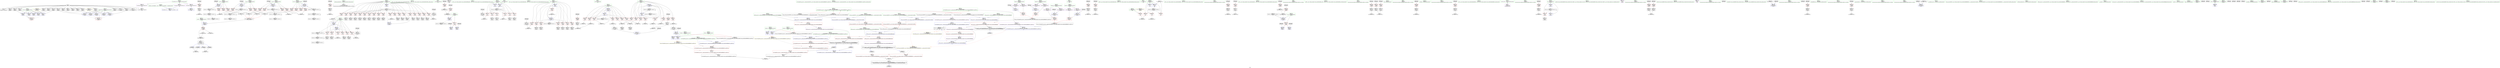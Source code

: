 digraph "SVFG" {
	label="SVFG";

	Node0x56397c1db600 [shape=record,color=grey,label="{NodeID: 0\nNullPtr}"];
	Node0x56397c1db600 -> Node0x56397c22cd70[style=solid];
	Node0x56397c1db600 -> Node0x56397c22ce70[style=solid];
	Node0x56397c1db600 -> Node0x56397c22cf40[style=solid];
	Node0x56397c1db600 -> Node0x56397c1e6b30[style=solid];
	Node0x56397c1db600 -> Node0x56397c1e6c00[style=solid];
	Node0x56397c1db600 -> Node0x56397c1e6cd0[style=solid];
	Node0x56397c1db600 -> Node0x56397c1e6da0[style=solid];
	Node0x56397c1db600 -> Node0x56397c1e6e70[style=solid];
	Node0x56397c1db600 -> Node0x56397c1e6f40[style=solid];
	Node0x56397c1db600 -> Node0x56397c1e7010[style=solid];
	Node0x56397c1db600 -> Node0x56397c1e70e0[style=solid];
	Node0x56397c1db600 -> Node0x56397c1e71b0[style=solid];
	Node0x56397c1db600 -> Node0x56397c1e7280[style=solid];
	Node0x56397c1db600 -> Node0x56397c1e7350[style=solid];
	Node0x56397c1db600 -> Node0x56397c1e7420[style=solid];
	Node0x56397c1db600 -> Node0x56397c1e74f0[style=solid];
	Node0x56397c1db600 -> Node0x56397c1e75c0[style=solid];
	Node0x56397c1db600 -> Node0x56397c1e7690[style=solid];
	Node0x56397c1db600 -> Node0x56397c23b3f0[style=solid];
	Node0x56397c2d1990 [shape=record,color=black,label="{NodeID: 941\n235 = PHI()\n}"];
	Node0x56397c2d1990 -> Node0x56397c2394e0[style=solid];
	Node0x56397c24fe30 [shape=record,color=grey,label="{NodeID: 609\n430 = Binary(428, 429, )\n|{<s0>51}}"];
	Node0x56397c24fe30:s0 -> Node0x56397c2ce5f0[style=solid,color=red];
	Node0x56397c239410 [shape=record,color=red,label="{NodeID: 277\n229\<--228\n\<--call56\n_Z5solvev\n}"];
	Node0x56397c239410 -> Node0x56397c22f7d0[style=solid];
	Node0x56397c1e7760 [shape=record,color=black,label="{NodeID: 111\n27\<--28\n\<--_ZNSt8ios_base4InitD1Ev\nCan only get source location for instruction, argument, global var or function.}"];
	Node0x56397c22e870 [shape=record,color=red,label="{NodeID: 222\n342\<--80\n\<--i84\n_Z5solvev\n}"];
	Node0x56397c22e870 -> Node0x56397c2517b0[style=solid];
	Node0x56397c1e8230 [shape=record,color=green,label="{NodeID: 56\n111\<--112\n_ZNSt7__cxx1112basic_stringIcSt11char_traitsIcESaIcEEC1ERKS4_\<--_ZNSt7__cxx1112basic_stringIcSt11char_traitsIcESaIcEEC1ERKS4__field_insensitive\n}"];
	Node0x56397c23c1f0 [shape=record,color=blue,label="{NodeID: 333\n50\<--207\nehselector.slot\<--\n_Z5solvev\n}"];
	Node0x56397c23c1f0 -> Node0x56397c22d4f0[style=dashed];
	Node0x56397c2319f0 [shape=record,color=black,label="{NodeID: 167\n527\<--526\nconv254\<--\n_Z5solvev\n}"];
	Node0x56397c1e3b40 [shape=record,color=green,label="{NodeID: 1\n7\<--1\n__dso_handle\<--dummyObj\nGlob }"];
	Node0x56397c2d1a90 [shape=record,color=black,label="{NodeID: 942\n243 = PHI()\n}"];
	Node0x56397c2d1a90 -> Node0x56397c2395b0[style=solid];
	Node0x56397c24ffb0 [shape=record,color=grey,label="{NodeID: 610\n424 = Binary(422, 423, )\n|{<s0>50}}"];
	Node0x56397c24ffb0:s0 -> Node0x56397c2ce5f0[style=solid,color=red];
	Node0x56397c2394e0 [shape=record,color=red,label="{NodeID: 278\n236\<--235\n\<--call61\n_Z5solvev\n}"];
	Node0x56397c2394e0 -> Node0x56397c22f970[style=solid];
	Node0x56397c1e7860 [shape=record,color=black,label="{NodeID: 112\n677\<--151\nmain_ret\<--\nmain\n}"];
	Node0x56397c22e940 [shape=record,color=red,label="{NodeID: 223\n477\<--80\n\<--i84\n_Z5solvev\n}"];
	Node0x56397c22e940 -> Node0x56397c230f60[style=solid];
	Node0x56397c1e8330 [shape=record,color=green,label="{NodeID: 57\n115\<--116\n_ZNSt7__cxx1112basic_stringIcSt11char_traitsIcESaIcEE5beginEv\<--_ZNSt7__cxx1112basic_stringIcSt11char_traitsIcESaIcEE5beginEv_field_insensitive\n}"];
	Node0x56397c23c2c0 [shape=record,color=blue,label="{NodeID: 334\n74\<--212\ni\<--inc\n_Z5solvev\n}"];
	Node0x56397c23c2c0 -> Node0x56397c281ab0[style=dashed];
	Node0x56397c231ac0 [shape=record,color=black,label="{NodeID: 168\n535\<--534\nconv259\<--\n_Z5solvev\n}"];
	Node0x56397c1e07f0 [shape=record,color=green,label="{NodeID: 2\n8\<--1\n_ZSt3cin\<--dummyObj\nGlob }"];
	Node0x56397c2d1b90 [shape=record,color=black,label="{NodeID: 943\n250 = PHI()\n}"];
	Node0x56397c2d1b90 -> Node0x56397c239680[style=solid];
	Node0x56397c250130 [shape=record,color=grey,label="{NodeID: 611\n212 = Binary(211, 213, )\n}"];
	Node0x56397c250130 -> Node0x56397c23c2c0[style=solid];
	Node0x56397c2395b0 [shape=record,color=red,label="{NodeID: 279\n244\<--243\n\<--call67\n_Z5solvev\n}"];
	Node0x56397c2395b0 -> Node0x56397c24f2f0[style=solid];
	Node0x56397c1e7930 [shape=record,color=black,label="{NodeID: 113\n157\<--154\nconv\<--call26\n_Z5solvev\n}"];
	Node0x56397c1e7930 -> Node0x56397c251930[style=solid];
	Node0x56397c22ea10 [shape=record,color=red,label="{NodeID: 224\n484\<--80\n\<--i84\n_Z5solvev\n}"];
	Node0x56397c22ea10 -> Node0x56397c231100[style=solid];
	Node0x56397c1e8430 [shape=record,color=green,label="{NodeID: 58\n120\<--121\n_ZNSt7__cxx1112basic_stringIcSt11char_traitsIcESaIcEE3endEv\<--_ZNSt7__cxx1112basic_stringIcSt11char_traitsIcESaIcEE3endEv_field_insensitive\n}"];
	Node0x56397c23c390 [shape=record,color=blue,label="{NodeID: 335\n76\<--151\ni48\<--\n_Z5solvev\n}"];
	Node0x56397c23c390 -> Node0x56397c22db70[style=dashed];
	Node0x56397c23c390 -> Node0x56397c22dc40[style=dashed];
	Node0x56397c23c390 -> Node0x56397c22dd10[style=dashed];
	Node0x56397c23c390 -> Node0x56397c22dde0[style=dashed];
	Node0x56397c23c390 -> Node0x56397c22deb0[style=dashed];
	Node0x56397c23c390 -> Node0x56397c22df80[style=dashed];
	Node0x56397c23c390 -> Node0x56397c22e050[style=dashed];
	Node0x56397c23c390 -> Node0x56397c22e120[style=dashed];
	Node0x56397c23c390 -> Node0x56397c23c6d0[style=dashed];
	Node0x56397c23c390 -> Node0x56397c26a4b0[style=dashed];
	Node0x56397c231b90 [shape=record,color=black,label="{NodeID: 169\n539\<--538\nconv262\<--\n_Z5solvev\n}"];
	Node0x56397c1e0880 [shape=record,color=green,label="{NodeID: 3\n9\<--1\n_ZSt4cout\<--dummyObj\nGlob }"];
	Node0x56397c2d1c90 [shape=record,color=black,label="{NodeID: 944\n258 = PHI()\n}"];
	Node0x56397c2d1c90 -> Node0x56397c23c530[style=solid];
	Node0x56397c2502b0 [shape=record,color=grey,label="{NodeID: 612\n296 = Binary(297, 295, )\n}"];
	Node0x56397c2502b0 -> Node0x56397c253bb0[style=solid];
	Node0x56397c239680 [shape=record,color=red,label="{NodeID: 280\n251\<--250\n\<--call71\n_Z5solvev\n}"];
	Node0x56397c239680 -> Node0x56397c24f890[style=solid];
	Node0x56397c1e7a00 [shape=record,color=black,label="{NodeID: 114\n161\<--160\nconv27\<--\n_Z5solvev\n}"];
	Node0x56397c22eae0 [shape=record,color=red,label="{NodeID: 225\n491\<--80\n\<--i84\n_Z5solvev\n}"];
	Node0x56397c22eae0 -> Node0x56397c2312a0[style=solid];
	Node0x56397c1e8530 [shape=record,color=green,label="{NodeID: 59\n133\<--134\n_ZSt7replaceIN9__gnu_cxx17__normal_iteratorIPcNSt7__cxx1112basic_stringIcSt11char_traitsIcESaIcEEEEEcEvT_SA_RKT0_SD_\<--_ZSt7replaceIN9__gnu_cxx17__normal_iteratorIPcNSt7__cxx1112basic_stringIcSt11char_traitsIcESaIcEEEEEcEvT_SA_RKT0_SD__field_insensitive\n}"];
	Node0x56397c23c460 [shape=record,color=blue,label="{NodeID: 336\n78\<--253\nc\<--cond73\n_Z5solvev\n}"];
	Node0x56397c23c460 -> Node0x56397c22e1f0[style=dashed];
	Node0x56397c23c460 -> Node0x56397c23c460[style=dashed];
	Node0x56397c23c460 -> Node0x56397c26a5a0[style=dashed];
	Node0x56397c231c60 [shape=record,color=black,label="{NodeID: 170\n618\<--617\nconv\<--\n_ZSt7replaceIN9__gnu_cxx17__normal_iteratorIPcNSt7__cxx1112basic_stringIcSt11char_traitsIcESaIcEEEEEcEvT_SA_RKT0_SD_\n}"];
	Node0x56397c231c60 -> Node0x56397c2544b0[style=solid];
	Node0x56397c1e4bd0 [shape=record,color=green,label="{NodeID: 4\n10\<--1\n.str\<--dummyObj\nGlob }"];
	Node0x56397c2d1d90 [shape=record,color=black,label="{NodeID: 945\n262 = PHI()\n}"];
	Node0x56397c2d1d90 -> Node0x56397c23c600[style=solid];
	Node0x56397c250430 [shape=record,color=grey,label="{NodeID: 613\n468 = Binary(467, 213, )\n}"];
	Node0x56397c250430 -> Node0x56397c23d570[style=solid];
	Node0x56397c239750 [shape=record,color=red,label="{NodeID: 281\n286\<--285\n\<--call95\n_Z5solvev\n}"];
	Node0x56397c239750 -> Node0x56397c22ff20[style=solid];
	Node0x56397c22f030 [shape=record,color=black,label="{NodeID: 115\n166\<--165\nconv30\<--\n_Z5solvev\n}"];
	Node0x56397c22f030 -> Node0x56397c251c30[style=solid];
	Node0x56397c22ebb0 [shape=record,color=red,label="{NodeID: 226\n496\<--80\n\<--i84\n_Z5solvev\n}"];
	Node0x56397c22ebb0 -> Node0x56397c231440[style=solid];
	Node0x56397c1e8630 [shape=record,color=green,label="{NodeID: 60\n155\<--156\n_ZNKSt7__cxx1112basic_stringIcSt11char_traitsIcESaIcEE4sizeEv\<--_ZNKSt7__cxx1112basic_stringIcSt11char_traitsIcESaIcEE4sizeEv_field_insensitive\n}"];
	Node0x56397c23c530 [shape=record,color=blue,label="{NodeID: 337\n258\<--255\ncall76\<--\n_Z5solvev\n}"];
	Node0x56397c231d30 [shape=record,color=black,label="{NodeID: 171\n621\<--620\nconv3\<--\n_ZSt7replaceIN9__gnu_cxx17__normal_iteratorIPcNSt7__cxx1112basic_stringIcSt11char_traitsIcESaIcEEEEEcEvT_SA_RKT0_SD_\n}"];
	Node0x56397c231d30 -> Node0x56397c2544b0[style=solid];
	Node0x56397c1e4c90 [shape=record,color=green,label="{NodeID: 5\n12\<--1\n.str.1\<--dummyObj\nGlob }"];
	Node0x56397c2d1e90 [shape=record,color=black,label="{NodeID: 946\n273 = PHI()\n}"];
	Node0x56397c2d1e90 -> Node0x56397c22fd80[style=solid];
	Node0x56397c2505b0 [shape=record,color=grey,label="{NodeID: 614\n703 = Binary(702, 213, )\n}"];
	Node0x56397c2505b0 -> Node0x56397c23e0d0[style=solid];
	Node0x56397c239820 [shape=record,color=red,label="{NodeID: 282\n293\<--292\n\<--call100\n_Z5solvev\n}"];
	Node0x56397c239820 -> Node0x56397c2300c0[style=solid];
	Node0x56397c22f0c0 [shape=record,color=black,label="{NodeID: 116\n171\<--170\nconv32\<--\n_Z5solvev\n}"];
	Node0x56397c22ec80 [shape=record,color=red,label="{NodeID: 227\n504\<--80\n\<--i84\n_Z5solvev\n}"];
	Node0x56397c22ec80 -> Node0x56397c2315e0[style=solid];
	Node0x56397c1e8730 [shape=record,color=green,label="{NodeID: 61\n163\<--164\n_ZNSt7__cxx1112basic_stringIcSt11char_traitsIcESaIcEEixEm\<--_ZNSt7__cxx1112basic_stringIcSt11char_traitsIcESaIcEEixEm_field_insensitive\n}"];
	Node0x56397c23c600 [shape=record,color=blue,label="{NodeID: 338\n262\<--255\ncall79\<--\n_Z5solvev\n}"];
	Node0x56397c231e00 [shape=record,color=black,label="{NodeID: 172\n648\<--657\n_ZSt3absx_ret\<--abs\n_ZSt3absx\n|{<s0>50|<s1>51|<s2>52|<s3>53}}"];
	Node0x56397c231e00:s0 -> Node0x56397c2d1410[style=solid,color=blue];
	Node0x56397c231e00:s1 -> Node0x56397c2d15e0[style=solid,color=blue];
	Node0x56397c231e00:s2 -> Node0x56397c2d2490[style=solid,color=blue];
	Node0x56397c231e00:s3 -> Node0x56397c2d2660[style=solid,color=blue];
	Node0x56397c1e4d50 [shape=record,color=green,label="{NodeID: 6\n15\<--1\n\<--dummyObj\nCan only get source location for instruction, argument, global var or function.}"];
	Node0x56397c2d1f90 [shape=record,color=black,label="{NodeID: 947\n285 = PHI()\n}"];
	Node0x56397c2d1f90 -> Node0x56397c239750[style=solid];
	Node0x56397c250730 [shape=record,color=grey,label="{NodeID: 615\n403 = Binary(402, 213, )\n}"];
	Node0x56397c250730 -> Node0x56397c23d160[style=solid];
	Node0x56397c2398f0 [shape=record,color=red,label="{NodeID: 283\n308\<--307\n\<--call109\n_Z5solvev\n}"];
	Node0x56397c2398f0 -> Node0x56397c230260[style=solid];
	Node0x56397c22f150 [shape=record,color=black,label="{NodeID: 117\n174\<--173\nconv35\<--\n_Z5solvev\n}"];
	Node0x56397c22f150 -> Node0x56397c251db0[style=solid];
	Node0x56397c22ed50 [shape=record,color=red,label="{NodeID: 228\n511\<--80\n\<--i84\n_Z5solvev\n}"];
	Node0x56397c22ed50 -> Node0x56397c231780[style=solid];
	Node0x56397c1e8830 [shape=record,color=green,label="{NodeID: 62\n381\<--382\n_ZNSt7__cxx1112basic_stringIcSt11char_traitsIcESaIcEED1Ev\<--_ZNSt7__cxx1112basic_stringIcSt11char_traitsIcESaIcEED1Ev_field_insensitive\n}"];
	Node0x56397c26d2a0 [shape=record,color=black,label="{NodeID: 671\nMR_38V_2 = PHI(MR_38V_3, MR_38V_1, )\npts\{101 \}\n}"];
	Node0x56397c26d2a0 -> Node0x56397c23d710[style=dashed];
	Node0x56397c23c6d0 [shape=record,color=blue,label="{NodeID: 339\n76\<--266\ni48\<--inc81\n_Z5solvev\n}"];
	Node0x56397c23c6d0 -> Node0x56397c22db70[style=dashed];
	Node0x56397c23c6d0 -> Node0x56397c22dc40[style=dashed];
	Node0x56397c23c6d0 -> Node0x56397c22dd10[style=dashed];
	Node0x56397c23c6d0 -> Node0x56397c22dde0[style=dashed];
	Node0x56397c23c6d0 -> Node0x56397c22deb0[style=dashed];
	Node0x56397c23c6d0 -> Node0x56397c22df80[style=dashed];
	Node0x56397c23c6d0 -> Node0x56397c22e050[style=dashed];
	Node0x56397c23c6d0 -> Node0x56397c22e120[style=dashed];
	Node0x56397c23c6d0 -> Node0x56397c23c6d0[style=dashed];
	Node0x56397c23c6d0 -> Node0x56397c26a4b0[style=dashed];
	Node0x56397c231ed0 [shape=record,color=black,label="{NodeID: 173\n713\<--730\n_ZN9__gnu_cxxneIPcNSt7__cxx1112basic_stringIcSt11char_traitsIcESaIcEEEEEbRKNS_17__normal_iteratorIT_T0_EESD__ret\<--cmp\n_ZN9__gnu_cxxneIPcNSt7__cxx1112basic_stringIcSt11char_traitsIcESaIcEEEEEbRKNS_17__normal_iteratorIT_T0_EESD_\n|{<s0>81}}"];
	Node0x56397c231ed0:s0 -> Node0x56397c2d3c20[style=solid,color=blue];
	Node0x56397c1e4e10 [shape=record,color=green,label="{NodeID: 7\n125\<--1\n\<--dummyObj\nCan only get source location for instruction, argument, global var or function.}"];
	Node0x56397c2d2090 [shape=record,color=black,label="{NodeID: 948\n333 = PHI()\n}"];
	Node0x56397c2d2090 -> Node0x56397c23ca10[style=solid];
	Node0x56397c2508b0 [shape=record,color=grey,label="{NodeID: 616\n474 = Binary(473, 213, )\n}"];
	Node0x56397c2508b0 -> Node0x56397c23d640[style=solid];
	Node0x56397c2399c0 [shape=record,color=red,label="{NodeID: 284\n315\<--314\n\<--call115\n_Z5solvev\n}"];
	Node0x56397c2399c0 -> Node0x56397c230400[style=solid];
	Node0x56397c22f220 [shape=record,color=black,label="{NodeID: 118\n178\<--177\nconv38\<--\n_Z5solvev\n}"];
	Node0x56397c22ee20 [shape=record,color=red,label="{NodeID: 229\n519\<--80\n\<--i84\n_Z5solvev\n}"];
	Node0x56397c22ee20 -> Node0x56397c231920[style=solid];
	Node0x56397c1e8930 [shape=record,color=green,label="{NodeID: 63\n407\<--408\n_ZNKSt7__cxx1112basic_stringIcSt11char_traitsIcESaIcEE5c_strEv\<--_ZNKSt7__cxx1112basic_stringIcSt11char_traitsIcESaIcEE5c_strEv_field_insensitive\n}"];
	Node0x56397c23c7a0 [shape=record,color=blue,label="{NodeID: 340\n80\<--151\ni84\<--\n_Z5solvev\n}"];
	Node0x56397c23c7a0 -> Node0x56397c26aaa0[style=dashed];
	Node0x56397c231fa0 [shape=record,color=black,label="{NodeID: 174\n732\<--739\n_ZNK9__gnu_cxx17__normal_iteratorIPcNSt7__cxx1112basic_stringIcSt11char_traitsIcESaIcEEEEdeEv_ret\<--\n_ZNK9__gnu_cxx17__normal_iteratorIPcNSt7__cxx1112basic_stringIcSt11char_traitsIcESaIcEEEEdeEv\n|{<s0>82|<s1>83}}"];
	Node0x56397c231fa0:s0 -> Node0x56397c2d3d30[style=solid,color=blue];
	Node0x56397c231fa0:s1 -> Node0x56397c2d3ea0[style=solid,color=blue];
	Node0x56397c1e4ed0 [shape=record,color=green,label="{NodeID: 8\n127\<--1\n\<--dummyObj\nCan only get source location for instruction, argument, global var or function.}"];
	Node0x56397c2d2190 [shape=record,color=black,label="{NodeID: 949\n340 = PHI()\n}"];
	Node0x56397c2d2190 -> Node0x56397c23cae0[style=solid];
	Node0x56397c250a30 [shape=record,color=grey,label="{NodeID: 617\n440 = Binary(438, 439, )\n|{<s0>53}}"];
	Node0x56397c250a30:s0 -> Node0x56397c2ce5f0[style=solid,color=red];
	Node0x56397c239a90 [shape=record,color=red,label="{NodeID: 285\n354\<--353\n\<--call145\n_Z5solvev\n}"];
	Node0x56397c239a90 -> Node0x56397c2309b0[style=solid];
	Node0x56397c22f2f0 [shape=record,color=black,label="{NodeID: 119\n181\<--180\nconv41\<--\n_Z5solvev\n}"];
	Node0x56397c22f2f0 -> Node0x56397c252530[style=solid];
	Node0x56397c22eef0 [shape=record,color=red,label="{NodeID: 230\n526\<--80\n\<--i84\n_Z5solvev\n}"];
	Node0x56397c22eef0 -> Node0x56397c2319f0[style=solid];
	Node0x56397c1e8a30 [shape=record,color=green,label="{NodeID: 64\n410\<--411\natoll\<--atoll_field_insensitive\n}"];
	Node0x56397c23c870 [shape=record,color=blue,label="{NodeID: 341\n82\<--151\ncd\<--\n_Z5solvev\n}"];
	Node0x56397c23c870 -> Node0x56397c237120[style=dashed];
	Node0x56397c23c870 -> Node0x56397c2371f0[style=dashed];
	Node0x56397c23c870 -> Node0x56397c2372c0[style=dashed];
	Node0x56397c23c870 -> Node0x56397c237390[style=dashed];
	Node0x56397c23c870 -> Node0x56397c237460[style=dashed];
	Node0x56397c23c870 -> Node0x56397c237530[style=dashed];
	Node0x56397c23c870 -> Node0x56397c237600[style=dashed];
	Node0x56397c23c870 -> Node0x56397c23c870[style=dashed];
	Node0x56397c23c870 -> Node0x56397c23d640[style=dashed];
	Node0x56397c23c870 -> Node0x56397c2977b0[style=dashed];
	Node0x56397c232070 [shape=record,color=black,label="{NodeID: 175\n741\<--746\n_ZN9__gnu_cxx17__normal_iteratorIPcNSt7__cxx1112basic_stringIcSt11char_traitsIcESaIcEEEEppEv_ret\<--this1\n_ZN9__gnu_cxx17__normal_iteratorIPcNSt7__cxx1112basic_stringIcSt11char_traitsIcESaIcEEEEppEv\n|{<s0>84}}"];
	Node0x56397c232070:s0 -> Node0x56397c2d3fe0[style=solid,color=blue];
	Node0x56397c1e4f90 [shape=record,color=green,label="{NodeID: 9\n149\<--1\n\<--dummyObj\nCan only get source location for instruction, argument, global var or function.}"];
	Node0x56397c2d2290 [shape=record,color=black,label="{NodeID: 950\n347 = PHI()\n}"];
	Node0x56397c2d2290 -> Node0x56397c230810[style=solid];
	Node0x56397c250bb0 [shape=record,color=grey,label="{NodeID: 618\n266 = Binary(265, 213, )\n}"];
	Node0x56397c250bb0 -> Node0x56397c23c6d0[style=solid];
	Node0x56397c239b60 [shape=record,color=red,label="{NodeID: 286\n387\<--386\n\<--call157\n_Z5solvev\n}"];
	Node0x56397c239b60 -> Node0x56397c230cf0[style=solid];
	Node0x56397c22f3c0 [shape=record,color=black,label="{NodeID: 120\n183\<--182\nconv42\<--\n_Z5solvev\n}"];
	Node0x56397c236ef0 [shape=record,color=red,label="{NodeID: 231\n534\<--80\n\<--i84\n_Z5solvev\n}"];
	Node0x56397c236ef0 -> Node0x56397c231ac0[style=solid];
	Node0x56397c22b420 [shape=record,color=green,label="{NodeID: 65\n426\<--427\n_ZSt3absx\<--_ZSt3absx_field_insensitive\n}"];
	Node0x56397c23c940 [shape=record,color=blue,label="{NodeID: 342\n84\<--151\njd\<--\n_Z5solvev\n}"];
	Node0x56397c23c940 -> Node0x56397c2376d0[style=dashed];
	Node0x56397c23c940 -> Node0x56397c2377a0[style=dashed];
	Node0x56397c23c940 -> Node0x56397c237870[style=dashed];
	Node0x56397c23c940 -> Node0x56397c237940[style=dashed];
	Node0x56397c23c940 -> Node0x56397c237a10[style=dashed];
	Node0x56397c23c940 -> Node0x56397c237ae0[style=dashed];
	Node0x56397c23c940 -> Node0x56397c237bb0[style=dashed];
	Node0x56397c23c940 -> Node0x56397c23d570[style=dashed];
	Node0x56397c23c940 -> Node0x56397c271da0[style=dashed];
	Node0x56397c232140 [shape=record,color=black,label="{NodeID: 176\n752\<--758\n_ZNK9__gnu_cxx17__normal_iteratorIPcNSt7__cxx1112basic_stringIcSt11char_traitsIcESaIcEEEE4baseEv_ret\<--_M_current\n_ZNK9__gnu_cxx17__normal_iteratorIPcNSt7__cxx1112basic_stringIcSt11char_traitsIcESaIcEEEE4baseEv\n|{<s0>88|<s1>89}}"];
	Node0x56397c232140:s0 -> Node0x56397c2d38b0[style=solid,color=blue];
	Node0x56397c232140:s1 -> Node0x56397c2d3ae0[style=solid,color=blue];
	Node0x56397c1e5090 [shape=record,color=green,label="{NodeID: 10\n151\<--1\n\<--dummyObj\nCan only get source location for instruction, argument, global var or function.}"];
	Node0x56397c2d2390 [shape=record,color=black,label="{NodeID: 951\n353 = PHI()\n}"];
	Node0x56397c2d2390 -> Node0x56397c239a90[style=solid];
	Node0x56397c250d30 [shape=record,color=grey,label="{NodeID: 619\n695 = Binary(694, 213, )\n}"];
	Node0x56397c239c30 [shape=record,color=red,label="{NodeID: 287\n480\<--479\n\<--call214\n_Z5solvev\n}"];
	Node0x56397c239c30 -> Node0x56397c231030[style=solid];
	Node0x56397c22f490 [shape=record,color=black,label="{NodeID: 121\n186\<--185\nconv45\<--\n_Z5solvev\n}"];
	Node0x56397c22f490 -> Node0x56397c252530[style=solid];
	Node0x56397c236f80 [shape=record,color=red,label="{NodeID: 232\n538\<--80\n\<--i84\n_Z5solvev\n}"];
	Node0x56397c236f80 -> Node0x56397c231b90[style=solid];
	Node0x56397c22b4e0 [shape=record,color=green,label="{NodeID: 66\n457\<--458\n_ZNSt7__cxx1112basic_stringIcSt11char_traitsIcESaIcEEaSERKS4_\<--_ZNSt7__cxx1112basic_stringIcSt11char_traitsIcESaIcEEaSERKS4__field_insensitive\n}"];
	Node0x56397c23ca10 [shape=record,color=blue,label="{NodeID: 343\n333\<--330\ncall131\<--conv127\n_Z5solvev\n}"];
	Node0x56397c232210 [shape=record,color=purple,label="{NodeID: 177\n25\<--4\n\<--_ZStL8__ioinit\n__cxx_global_var_init\n}"];
	Node0x56397c1e5190 [shape=record,color=green,label="{NodeID: 11\n168\<--1\n\<--dummyObj\nCan only get source location for instruction, argument, global var or function.}"];
	Node0x56397c2d2490 [shape=record,color=black,label="{NodeID: 952\n437 = PHI(648, )\n}"];
	Node0x56397c2d2490 -> Node0x56397c2538b0[style=solid];
	Node0x56397c250eb0 [shape=record,color=grey,label="{NodeID: 620\n336 = Binary(297, 335, )\n}"];
	Node0x56397c250eb0 -> Node0x56397c230670[style=solid];
	Node0x56397c239d00 [shape=record,color=red,label="{NodeID: 288\n487\<--486\n\<--call220\n_Z5solvev\n}"];
	Node0x56397c239d00 -> Node0x56397c2311d0[style=solid];
	Node0x56397c22f560 [shape=record,color=black,label="{NodeID: 122\n217\<--216\ntobool\<--\n_Z5solvev\n}"];
	Node0x56397c237050 [shape=record,color=red,label="{NodeID: 233\n544\<--80\n\<--i84\n_Z5solvev\n}"];
	Node0x56397c237050 -> Node0x56397c251630[style=solid];
	Node0x56397c22b5e0 [shape=record,color=green,label="{NodeID: 67\n549\<--550\n_ZStlsIcSt11char_traitsIcESaIcEERSt13basic_ostreamIT_T0_ES7_RKNSt7__cxx1112basic_stringIS4_S5_T1_EE\<--_ZStlsIcSt11char_traitsIcESaIcEERSt13basic_ostreamIT_T0_ES7_RKNSt7__cxx1112basic_stringIS4_S5_T1_EE_field_insensitive\n}"];
	Node0x56397c23cae0 [shape=record,color=blue,label="{NodeID: 344\n340\<--337\ncall136\<--conv133\n_Z5solvev\n}"];
	Node0x56397c2322e0 [shape=record,color=purple,label="{NodeID: 178\n551\<--10\n\<--.str\n_Z5solvev\n}"];
	Node0x56397c1e5290 [shape=record,color=green,label="{NodeID: 12\n190\<--1\n\<--dummyObj\nCan only get source location for instruction, argument, global var or function.}"];
	Node0x56397c2d2660 [shape=record,color=black,label="{NodeID: 953\n441 = PHI(648, )\n}"];
	Node0x56397c2d2660 -> Node0x56397c2538b0[style=solid];
	Node0x56397c251030 [shape=record,color=grey,label="{NodeID: 621\n329 = Binary(297, 328, )\n}"];
	Node0x56397c251030 -> Node0x56397c2304d0[style=solid];
	Node0x56397c239dd0 [shape=record,color=red,label="{NodeID: 289\n494\<--493\n\<--call226\n_Z5solvev\n}"];
	Node0x56397c239dd0 -> Node0x56397c231370[style=solid];
	Node0x56397c22f630 [shape=record,color=black,label="{NodeID: 123\n223\<--222\nconv51\<--call50\n_Z5solvev\n}"];
	Node0x56397c22f630 -> Node0x56397c2526b0[style=solid];
	Node0x56397c237120 [shape=record,color=red,label="{NodeID: 234\n279\<--82\n\<--cd\n_Z5solvev\n}"];
	Node0x56397c237120 -> Node0x56397c252e30[style=solid];
	Node0x56397c22b6e0 [shape=record,color=green,label="{NodeID: 68\n553\<--554\n_ZStlsISt11char_traitsIcEERSt13basic_ostreamIcT_ES5_PKc\<--_ZStlsISt11char_traitsIcEERSt13basic_ostreamIcT_ES5_PKc_field_insensitive\n}"];
	Node0x56397c23cbb0 [shape=record,color=blue,label="{NodeID: 345\n90\<--343\nj\<--add137\n_Z5solvev\n}"];
	Node0x56397c23cbb0 -> Node0x56397c237c80[style=dashed];
	Node0x56397c23cbb0 -> Node0x56397c237d50[style=dashed];
	Node0x56397c23cbb0 -> Node0x56397c237e20[style=dashed];
	Node0x56397c23cbb0 -> Node0x56397c237ef0[style=dashed];
	Node0x56397c23cbb0 -> Node0x56397c237fc0[style=dashed];
	Node0x56397c23cbb0 -> Node0x56397c238090[style=dashed];
	Node0x56397c23cbb0 -> Node0x56397c23d160[style=dashed];
	Node0x56397c23cbb0 -> Node0x56397c28a6b0[style=dashed];
	Node0x56397c2323b0 [shape=record,color=purple,label="{NodeID: 179\n696\<--12\n\<--.str.1\nmain\n}"];
	Node0x56397c1e5390 [shape=record,color=green,label="{NodeID: 13\n213\<--1\n\<--dummyObj\nCan only get source location for instruction, argument, global var or function.}"];
	Node0x56397c2d27a0 [shape=record,color=black,label="{NodeID: 954\n456 = PHI()\n}"];
	Node0x56397c2511b0 [shape=record,color=grey,label="{NodeID: 622\n654 = Binary(655, 653, )\n}"];
	Node0x56397c2511b0 -> Node0x56397c24ed50[style=solid];
	Node0x56397c239ea0 [shape=record,color=red,label="{NodeID: 290\n499\<--498\n\<--call230\n_Z5solvev\n}"];
	Node0x56397c239ea0 -> Node0x56397c231510[style=solid];
	Node0x56397c22f700 [shape=record,color=black,label="{NodeID: 124\n227\<--226\nconv54\<--\n_Z5solvev\n}"];
	Node0x56397c2371f0 [shape=record,color=red,label="{NodeID: 235\n295\<--82\n\<--cd\n_Z5solvev\n}"];
	Node0x56397c2371f0 -> Node0x56397c2502b0[style=solid];
	Node0x56397c22b7e0 [shape=record,color=green,label="{NodeID: 69\n557\<--558\n_ZSt4endlIcSt11char_traitsIcEERSt13basic_ostreamIT_T0_ES6_\<--_ZSt4endlIcSt11char_traitsIcEERSt13basic_ostreamIT_T0_ES6__field_insensitive\n}"];
	Node0x56397c23cc80 [shape=record,color=blue,label="{NodeID: 346\n366\<--362\ncall153\<--cond150\n_Z5solvev\n}"];
	Node0x56397c232480 [shape=record,color=purple,label="{NodeID: 180\n764\<--14\nllvm.global_ctors_0\<--llvm.global_ctors\nGlob }"];
	Node0x56397c232480 -> Node0x56397c23b220[style=solid];
	Node0x56397c1e5490 [shape=record,color=green,label="{NodeID: 14\n281\<--1\n\<--dummyObj\nCan only get source location for instruction, argument, global var or function.}"];
	Node0x56397c2d2870 [shape=record,color=black,label="{NodeID: 955\n459 = PHI()\n}"];
	Node0x56397c251330 [shape=record,color=grey,label="{NodeID: 623\n318 = Binary(297, 317, )\n}"];
	Node0x56397c251330 -> Node0x56397c2547b0[style=solid];
	Node0x56397c239f70 [shape=record,color=red,label="{NodeID: 291\n507\<--506\n\<--call237\n_Z5solvev\n}"];
	Node0x56397c239f70 -> Node0x56397c2316b0[style=solid];
	Node0x56397c22f7d0 [shape=record,color=black,label="{NodeID: 125\n230\<--229\nconv57\<--\n_Z5solvev\n}"];
	Node0x56397c22f7d0 -> Node0x56397c254630[style=solid];
	Node0x56397c2815b0 [shape=record,color=black,label="{NodeID: 734\nMR_14V_3 = PHI(MR_14V_5, MR_14V_2, )\npts\{73 \}\n}"];
	Node0x56397c2815b0 -> Node0x56397c22d5c0[style=dashed];
	Node0x56397c2815b0 -> Node0x56397c23bd10[style=dashed];
	Node0x56397c2815b0 -> Node0x56397c2815b0[style=dashed];
	Node0x56397c2372c0 [shape=record,color=red,label="{NodeID: 236\n321\<--82\n\<--cd\n_Z5solvev\n}"];
	Node0x56397c2372c0 -> Node0x56397c2529b0[style=solid];
	Node0x56397c22b8e0 [shape=record,color=green,label="{NodeID: 70\n559\<--560\n_ZNSolsEPFRSoS_E\<--_ZNSolsEPFRSoS_E_field_insensitive\n}"];
	Node0x56397c2a0b70 [shape=record,color=yellow,style=double,label="{NodeID: 845\n72V_1 = ENCHI(MR_72V_0)\npts\{5960000 5980000 \}\nFun[_ZN9__gnu_cxxneIPcNSt7__cxx1112basic_stringIcSt11char_traitsIcESaIcEEEEEbRKNS_17__normal_iteratorIT_T0_EESD_]}"];
	Node0x56397c2a0b70 -> Node0x56397c23ac70[style=dashed];
	Node0x56397c2a0b70 -> Node0x56397c23ad40[style=dashed];
	Node0x56397c23cd50 [shape=record,color=blue,label="{NodeID: 347\n48\<--370\nexn.slot\<--\n_Z5solvev\n}"];
	Node0x56397c23cd50 -> Node0x56397c22d420[style=dashed];
	Node0x56397c232580 [shape=record,color=purple,label="{NodeID: 181\n765\<--14\nllvm.global_ctors_1\<--llvm.global_ctors\nGlob }"];
	Node0x56397c232580 -> Node0x56397c23b2f0[style=solid];
	Node0x56397c1e5590 [shape=record,color=green,label="{NodeID: 15\n297\<--1\n\<--dummyObj\nCan only get source location for instruction, argument, global var or function.}"];
	Node0x56397c2d2940 [shape=record,color=black,label="{NodeID: 956\n479 = PHI()\n}"];
	Node0x56397c2d2940 -> Node0x56397c239c30[style=solid];
	Node0x56397c2514b0 [shape=record,color=grey,label="{NodeID: 624\n436 = Binary(434, 435, )\n|{<s0>52}}"];
	Node0x56397c2514b0:s0 -> Node0x56397c2ce5f0[style=solid,color=red];
	Node0x56397c23a040 [shape=record,color=red,label="{NodeID: 292\n514\<--513\n\<--call243\n_Z5solvev\n}"];
	Node0x56397c23a040 -> Node0x56397c231850[style=solid];
	Node0x56397c22f8a0 [shape=record,color=black,label="{NodeID: 126\n234\<--233\nconv59\<--\n_Z5solvev\n}"];
	Node0x56397c281ab0 [shape=record,color=black,label="{NodeID: 735\nMR_16V_3 = PHI(MR_16V_4, MR_16V_2, )\npts\{75 \}\n}"];
	Node0x56397c281ab0 -> Node0x56397c22d690[style=dashed];
	Node0x56397c281ab0 -> Node0x56397c22d760[style=dashed];
	Node0x56397c281ab0 -> Node0x56397c22d830[style=dashed];
	Node0x56397c281ab0 -> Node0x56397c22d900[style=dashed];
	Node0x56397c281ab0 -> Node0x56397c22d9d0[style=dashed];
	Node0x56397c281ab0 -> Node0x56397c22daa0[style=dashed];
	Node0x56397c281ab0 -> Node0x56397c23c2c0[style=dashed];
	Node0x56397c237390 [shape=record,color=red,label="{NodeID: 237\n328\<--82\n\<--cd\n_Z5solvev\n}"];
	Node0x56397c237390 -> Node0x56397c251030[style=solid];
	Node0x56397c22b9e0 [shape=record,color=green,label="{NodeID: 71\n583\<--584\n__gxx_personality_v0\<--__gxx_personality_v0_field_insensitive\n}"];
	Node0x56397c23ce20 [shape=record,color=blue,label="{NodeID: 348\n50\<--372\nehselector.slot\<--\n_Z5solvev\n}"];
	Node0x56397c23ce20 -> Node0x56397c22d4f0[style=dashed];
	Node0x56397c232680 [shape=record,color=purple,label="{NodeID: 182\n766\<--14\nllvm.global_ctors_2\<--llvm.global_ctors\nGlob }"];
	Node0x56397c232680 -> Node0x56397c23b3f0[style=solid];
	Node0x56397c1e5690 [shape=record,color=green,label="{NodeID: 16\n363\<--1\n\<--dummyObj\nCan only get source location for instruction, argument, global var or function.}"];
	Node0x56397c2d2a10 [shape=record,color=black,label="{NodeID: 957\n486 = PHI()\n}"];
	Node0x56397c2d2a10 -> Node0x56397c239d00[style=solid];
	Node0x56397c251630 [shape=record,color=grey,label="{NodeID: 625\n545 = Binary(544, 213, )\n}"];
	Node0x56397c251630 -> Node0x56397c23d980[style=solid];
	Node0x56397c23a110 [shape=record,color=red,label="{NodeID: 293\n522\<--521\n\<--call250\n_Z5solvev\n}"];
	Node0x56397c23a110 -> Node0x56397c1db920[style=solid];
	Node0x56397c22f970 [shape=record,color=black,label="{NodeID: 127\n237\<--236\nconv62\<--\n_Z5solvev\n}"];
	Node0x56397c22f970 -> Node0x56397c254330[style=solid];
	Node0x56397c2c9500 [shape=record,color=black,label="{NodeID: 902\n592 = PHI(131, 146, )\n1st arg _ZSt7replaceIN9__gnu_cxx17__normal_iteratorIPcNSt7__cxx1112basic_stringIcSt11char_traitsIcESaIcEEEEEcEvT_SA_RKT0_SD_ }"];
	Node0x56397c2c9500 -> Node0x56397c23db20[style=solid];
	Node0x56397c237460 [shape=record,color=red,label="{NodeID: 238\n358\<--82\n\<--cd\n_Z5solvev\n}"];
	Node0x56397c237460 -> Node0x56397c252830[style=solid];
	Node0x56397c22bae0 [shape=record,color=green,label="{NodeID: 72\n595\<--596\n__first\<--__first_field_insensitive\n_ZSt7replaceIN9__gnu_cxx17__normal_iteratorIPcNSt7__cxx1112basic_stringIcSt11char_traitsIcESaIcEEEEEcEvT_SA_RKT0_SD_\n|{|<s1>81|<s2>82|<s3>83|<s4>84}}"];
	Node0x56397c22bae0 -> Node0x56397c232e00[style=solid];
	Node0x56397c22bae0:s1 -> Node0x56397c2ce1f0[style=solid,color=red];
	Node0x56397c22bae0:s2 -> Node0x56397c2ce040[style=solid,color=red];
	Node0x56397c22bae0:s3 -> Node0x56397c2ce040[style=solid,color=red];
	Node0x56397c22bae0:s4 -> Node0x56397c2cdf30[style=solid,color=red];
	Node0x56397c2a0d90 [shape=record,color=yellow,style=double,label="{NodeID: 847\n64V_1 = ENCHI(MR_64V_0)\npts\{681 \}\nFun[main]}"];
	Node0x56397c2a0d90 -> Node0x56397c23a790[style=dashed];
	Node0x56397c23cef0 [shape=record,color=blue,label="{NodeID: 349\n48\<--376\nexn.slot\<--\n_Z5solvev\n}"];
	Node0x56397c23cef0 -> Node0x56397c22d420[style=dashed];
	Node0x56397c232780 [shape=record,color=purple,label="{NodeID: 183\n117\<--56\ncoerce.dive\<--agg.tmp\n_Z5solvev\n}"];
	Node0x56397c232780 -> Node0x56397c23b4f0[style=solid];
	Node0x56397c1df3e0 [shape=record,color=green,label="{NodeID: 17\n655\<--1\n\<--dummyObj\nCan only get source location for instruction, argument, global var or function.}"];
	Node0x56397c2d2b10 [shape=record,color=black,label="{NodeID: 958\n493 = PHI()\n}"];
	Node0x56397c2d2b10 -> Node0x56397c239dd0[style=solid];
	Node0x56397c2977b0 [shape=record,color=black,label="{NodeID: 792\nMR_24V_6 = PHI(MR_24V_4, MR_24V_2, )\npts\{83 \}\n}"];
	Node0x56397c2517b0 [shape=record,color=grey,label="{NodeID: 626\n343 = Binary(342, 213, )\n}"];
	Node0x56397c2517b0 -> Node0x56397c23cbb0[style=solid];
	Node0x56397c23a1e0 [shape=record,color=red,label="{NodeID: 294\n529\<--528\n\<--call256\n_Z5solvev\n}"];
	Node0x56397c23a1e0 -> Node0x56397c236d40[style=solid];
	Node0x56397c22fa40 [shape=record,color=black,label="{NodeID: 128\n242\<--241\nconv65\<--\n_Z5solvev\n}"];
	Node0x56397c2ca0a0 [shape=record,color=black,label="{NodeID: 903\n591 = PHI(129, 144, )\n0th arg _ZSt7replaceIN9__gnu_cxx17__normal_iteratorIPcNSt7__cxx1112basic_stringIcSt11char_traitsIcESaIcEEEEEcEvT_SA_RKT0_SD_ }"];
	Node0x56397c2ca0a0 -> Node0x56397c23da50[style=solid];
	Node0x56397c237530 [shape=record,color=red,label="{NodeID: 239\n391\<--82\n\<--cd\n_Z5solvev\n}"];
	Node0x56397c237530 -> Node0x56397c252cb0[style=solid];
	Node0x56397c22bbb0 [shape=record,color=green,label="{NodeID: 73\n597\<--598\n__last\<--__last_field_insensitive\n_ZSt7replaceIN9__gnu_cxx17__normal_iteratorIPcNSt7__cxx1112basic_stringIcSt11char_traitsIcESaIcEEEEEcEvT_SA_RKT0_SD_\n|{|<s1>81}}"];
	Node0x56397c22bbb0 -> Node0x56397c22d010[style=solid];
	Node0x56397c22bbb0:s1 -> Node0x56397c2ce300[style=solid,color=red];
	Node0x56397c23cfc0 [shape=record,color=blue,label="{NodeID: 350\n50\<--378\nehselector.slot\<--\n_Z5solvev\n}"];
	Node0x56397c23cfc0 -> Node0x56397c22d4f0[style=dashed];
	Node0x56397c232850 [shape=record,color=purple,label="{NodeID: 184\n128\<--56\ncoerce.dive11\<--agg.tmp\n_Z5solvev\n}"];
	Node0x56397c232850 -> Node0x56397c238d90[style=solid];
	Node0x56397c1df4e0 [shape=record,color=green,label="{NodeID: 18\n4\<--6\n_ZStL8__ioinit\<--_ZStL8__ioinit_field_insensitive\nGlob }"];
	Node0x56397c1df4e0 -> Node0x56397c232210[style=solid];
	Node0x56397c2d2c10 [shape=record,color=black,label="{NodeID: 959\n498 = PHI()\n}"];
	Node0x56397c2d2c10 -> Node0x56397c239ea0[style=solid];
	Node0x56397c297cb0 [shape=record,color=black,label="{NodeID: 793\nMR_26V_8 = PHI(MR_26V_3, MR_26V_2, )\npts\{85 \}\n}"];
	Node0x56397c251930 [shape=record,color=grey,label="{NodeID: 627\n158 = cmp(153, 157, )\n}"];
	Node0x56397c23a2b0 [shape=record,color=red,label="{NodeID: 295\n619\<--599\n\<--__old_value.addr\n_ZSt7replaceIN9__gnu_cxx17__normal_iteratorIPcNSt7__cxx1112basic_stringIcSt11char_traitsIcESaIcEEEEEcEvT_SA_RKT0_SD_\n}"];
	Node0x56397c23a2b0 -> Node0x56397c23a520[style=solid];
	Node0x56397c22fb10 [shape=record,color=black,label="{NodeID: 129\n249\<--248\nconv69\<--\n_Z5solvev\n}"];
	Node0x56397c2cdc30 [shape=record,color=black,label="{NodeID: 904\n594 = PHI(62, 70, )\n3rd arg _ZSt7replaceIN9__gnu_cxx17__normal_iteratorIPcNSt7__cxx1112basic_stringIcSt11char_traitsIcESaIcEEEEEcEvT_SA_RKT0_SD_ }"];
	Node0x56397c2cdc30 -> Node0x56397c23dcc0[style=solid];
	Node0x56397c237600 [shape=record,color=red,label="{NodeID: 240\n473\<--82\n\<--cd\n_Z5solvev\n}"];
	Node0x56397c237600 -> Node0x56397c2508b0[style=solid];
	Node0x56397c22bc80 [shape=record,color=green,label="{NodeID: 74\n599\<--600\n__old_value.addr\<--__old_value.addr_field_insensitive\n_ZSt7replaceIN9__gnu_cxx17__normal_iteratorIPcNSt7__cxx1112basic_stringIcSt11char_traitsIcESaIcEEEEEcEvT_SA_RKT0_SD_\n}"];
	Node0x56397c22bc80 -> Node0x56397c23a2b0[style=solid];
	Node0x56397c22bc80 -> Node0x56397c23dbf0[style=solid];
	Node0x56397c23d090 [shape=record,color=blue,label="{NodeID: 351\n398\<--395\ncall165\<--cond162\n_Z5solvev\n}"];
	Node0x56397c232920 [shape=record,color=purple,label="{NodeID: 185\n122\<--58\ncoerce.dive9\<--agg.tmp7\n_Z5solvev\n}"];
	Node0x56397c232920 -> Node0x56397c23b5c0[style=solid];
	Node0x56397c1df5e0 [shape=record,color=green,label="{NodeID: 19\n14\<--18\nllvm.global_ctors\<--llvm.global_ctors_field_insensitive\nGlob }"];
	Node0x56397c1df5e0 -> Node0x56397c232480[style=solid];
	Node0x56397c1df5e0 -> Node0x56397c232580[style=solid];
	Node0x56397c1df5e0 -> Node0x56397c232680[style=solid];
	Node0x56397c2d2d10 [shape=record,color=black,label="{NodeID: 960\n506 = PHI()\n}"];
	Node0x56397c2d2d10 -> Node0x56397c239f70[style=solid];
	Node0x56397c2981b0 [shape=record,color=black,label="{NodeID: 794\nMR_28V_13 = PHI(MR_28V_3, MR_28V_2, )\npts\{91 \}\n}"];
	Node0x56397c251ab0 [shape=record,color=grey,label="{NodeID: 628\n432 = cmp(425, 431, )\n}"];
	Node0x56397c23a380 [shape=record,color=red,label="{NodeID: 296\n624\<--601\n\<--__new_value.addr\n_ZSt7replaceIN9__gnu_cxx17__normal_iteratorIPcNSt7__cxx1112basic_stringIcSt11char_traitsIcESaIcEEEEEcEvT_SA_RKT0_SD_\n}"];
	Node0x56397c23a380 -> Node0x56397c23a5f0[style=solid];
	Node0x56397c22fbe0 [shape=record,color=black,label="{NodeID: 130\n257\<--256\nconv74\<--\n_Z5solvev\n}"];
	Node0x56397c2cdf30 [shape=record,color=black,label="{NodeID: 905\n742 = PHI(595, )\n0th arg _ZN9__gnu_cxx17__normal_iteratorIPcNSt7__cxx1112basic_stringIcSt11char_traitsIcESaIcEEEEppEv }"];
	Node0x56397c2cdf30 -> Node0x56397c23e410[style=solid];
	Node0x56397c2376d0 [shape=record,color=red,label="{NodeID: 241\n302\<--84\n\<--jd\n_Z5solvev\n}"];
	Node0x56397c2376d0 -> Node0x56397c253d30[style=solid];
	Node0x56397c22bd50 [shape=record,color=green,label="{NodeID: 75\n601\<--602\n__new_value.addr\<--__new_value.addr_field_insensitive\n_ZSt7replaceIN9__gnu_cxx17__normal_iteratorIPcNSt7__cxx1112basic_stringIcSt11char_traitsIcESaIcEEEEEcEvT_SA_RKT0_SD_\n}"];
	Node0x56397c22bd50 -> Node0x56397c23a380[style=solid];
	Node0x56397c22bd50 -> Node0x56397c23dcc0[style=solid];
	Node0x56397c23d160 [shape=record,color=blue,label="{NodeID: 352\n90\<--403\nj\<--inc168\n_Z5solvev\n}"];
	Node0x56397c23d160 -> Node0x56397c237c80[style=dashed];
	Node0x56397c23d160 -> Node0x56397c237d50[style=dashed];
	Node0x56397c23d160 -> Node0x56397c237e20[style=dashed];
	Node0x56397c23d160 -> Node0x56397c237ef0[style=dashed];
	Node0x56397c23d160 -> Node0x56397c237fc0[style=dashed];
	Node0x56397c23d160 -> Node0x56397c238090[style=dashed];
	Node0x56397c23d160 -> Node0x56397c23d160[style=dashed];
	Node0x56397c23d160 -> Node0x56397c28a6b0[style=dashed];
	Node0x56397c2329f0 [shape=record,color=purple,label="{NodeID: 186\n130\<--58\ncoerce.dive12\<--agg.tmp7\n_Z5solvev\n}"];
	Node0x56397c2329f0 -> Node0x56397c238e60[style=solid];
	Node0x56397c1df6e0 [shape=record,color=green,label="{NodeID: 20\n19\<--20\n__cxx_global_var_init\<--__cxx_global_var_init_field_insensitive\n}"];
	Node0x56397c2d2e10 [shape=record,color=black,label="{NodeID: 961\n513 = PHI()\n}"];
	Node0x56397c2d2e10 -> Node0x56397c23a040[style=solid];
	Node0x56397c2986b0 [shape=record,color=black,label="{NodeID: 795\nMR_30V_11 = PHI(MR_30V_3, MR_30V_2, )\npts\{93 \}\n}"];
	Node0x56397c251c30 [shape=record,color=grey,label="{NodeID: 629\n167 = cmp(166, 168, )\n}"];
	Node0x56397c23a450 [shape=record,color=red,label="{NodeID: 297\n617\<--614\n\<--call2\n_ZSt7replaceIN9__gnu_cxx17__normal_iteratorIPcNSt7__cxx1112basic_stringIcSt11char_traitsIcESaIcEEEEEcEvT_SA_RKT0_SD_\n}"];
	Node0x56397c23a450 -> Node0x56397c231c60[style=solid];
	Node0x56397c22fcb0 [shape=record,color=black,label="{NodeID: 131\n261\<--260\nconv77\<--\n_Z5solvev\n}"];
	Node0x56397c2ce040 [shape=record,color=black,label="{NodeID: 906\n733 = PHI(595, 595, )\n0th arg _ZNK9__gnu_cxx17__normal_iteratorIPcNSt7__cxx1112basic_stringIcSt11char_traitsIcESaIcEEEEdeEv }"];
	Node0x56397c2ce040 -> Node0x56397c23e340[style=solid];
	Node0x56397c2377a0 [shape=record,color=red,label="{NodeID: 242\n317\<--84\n\<--jd\n_Z5solvev\n}"];
	Node0x56397c2377a0 -> Node0x56397c251330[style=solid];
	Node0x56397c22be20 [shape=record,color=green,label="{NodeID: 76\n611\<--612\n_ZN9__gnu_cxxneIPcNSt7__cxx1112basic_stringIcSt11char_traitsIcESaIcEEEEEbRKNS_17__normal_iteratorIT_T0_EESD_\<--_ZN9__gnu_cxxneIPcNSt7__cxx1112basic_stringIcSt11char_traitsIcESaIcEEEEEbRKNS_17__normal_iteratorIT_T0_EESD__field_insensitive\n}"];
	Node0x56397c23d230 [shape=record,color=blue,label="{NodeID: 353\n92\<--409\nac_num\<--call171\n_Z5solvev\n}"];
	Node0x56397c23d230 -> Node0x56397c238160[style=dashed];
	Node0x56397c23d230 -> Node0x56397c238230[style=dashed];
	Node0x56397c23d230 -> Node0x56397c238300[style=dashed];
	Node0x56397c23d230 -> Node0x56397c2383d0[style=dashed];
	Node0x56397c23d230 -> Node0x56397c28abb0[style=dashed];
	Node0x56397c232ac0 [shape=record,color=purple,label="{NodeID: 187\n136\<--64\ncoerce.dive17\<--agg.tmp15\n_Z5solvev\n}"];
	Node0x56397c232ac0 -> Node0x56397c23b830[style=solid];
	Node0x56397c1df7e0 [shape=record,color=green,label="{NodeID: 21\n23\<--24\n_ZNSt8ios_base4InitC1Ev\<--_ZNSt8ios_base4InitC1Ev_field_insensitive\n}"];
	Node0x56397c2d2f10 [shape=record,color=black,label="{NodeID: 962\n521 = PHI()\n}"];
	Node0x56397c2d2f10 -> Node0x56397c23a110[style=solid];
	Node0x56397c298bb0 [shape=record,color=black,label="{NodeID: 796\nMR_32V_11 = PHI(MR_32V_3, MR_32V_2, )\npts\{95 \}\n}"];
	Node0x56397c251db0 [shape=record,color=grey,label="{NodeID: 630\n175 = cmp(174, 168, )\n}"];
	Node0x56397c23a520 [shape=record,color=red,label="{NodeID: 298\n620\<--619\n\<--\n_ZSt7replaceIN9__gnu_cxx17__normal_iteratorIPcNSt7__cxx1112basic_stringIcSt11char_traitsIcESaIcEEEEEcEvT_SA_RKT0_SD_\n}"];
	Node0x56397c23a520 -> Node0x56397c231d30[style=solid];
	Node0x56397c22fd80 [shape=record,color=black,label="{NodeID: 132\n274\<--273\nconv87\<--call86\n_Z5solvev\n}"];
	Node0x56397c22fd80 -> Node0x56397c252fb0[style=solid];
	Node0x56397c2ce1f0 [shape=record,color=black,label="{NodeID: 907\n714 = PHI(595, )\n0th arg _ZN9__gnu_cxxneIPcNSt7__cxx1112basic_stringIcSt11char_traitsIcESaIcEEEEEbRKNS_17__normal_iteratorIT_T0_EESD_ }"];
	Node0x56397c2ce1f0 -> Node0x56397c23e1a0[style=solid];
	Node0x56397c237870 [shape=record,color=red,label="{NodeID: 243\n322\<--84\n\<--jd\n_Z5solvev\n}"];
	Node0x56397c237870 -> Node0x56397c2529b0[style=solid];
	Node0x56397c22bf20 [shape=record,color=green,label="{NodeID: 77\n615\<--616\n_ZNK9__gnu_cxx17__normal_iteratorIPcNSt7__cxx1112basic_stringIcSt11char_traitsIcESaIcEEEEdeEv\<--_ZNK9__gnu_cxx17__normal_iteratorIPcNSt7__cxx1112basic_stringIcSt11char_traitsIcESaIcEEEEdeEv_field_insensitive\n}"];
	Node0x56397c271da0 [shape=record,color=black,label="{NodeID: 686\nMR_26V_3 = PHI(MR_26V_7, MR_26V_2, )\npts\{85 \}\n}"];
	Node0x56397c271da0 -> Node0x56397c23c940[style=dashed];
	Node0x56397c271da0 -> Node0x56397c271da0[style=dashed];
	Node0x56397c271da0 -> Node0x56397c297cb0[style=dashed];
	Node0x56397c23d300 [shape=record,color=blue,label="{NodeID: 354\n94\<--414\naj_num\<--call173\n_Z5solvev\n}"];
	Node0x56397c23d300 -> Node0x56397c2384a0[style=dashed];
	Node0x56397c23d300 -> Node0x56397c238570[style=dashed];
	Node0x56397c23d300 -> Node0x56397c238640[style=dashed];
	Node0x56397c23d300 -> Node0x56397c28b0b0[style=dashed];
	Node0x56397c232b90 [shape=record,color=purple,label="{NodeID: 188\n143\<--64\ncoerce.dive23\<--agg.tmp15\n_Z5solvev\n}"];
	Node0x56397c232b90 -> Node0x56397c238f30[style=solid];
	Node0x56397c1df8e0 [shape=record,color=green,label="{NodeID: 22\n29\<--30\n__cxa_atexit\<--__cxa_atexit_field_insensitive\n}"];
	Node0x56397c2d3010 [shape=record,color=black,label="{NodeID: 963\n528 = PHI()\n}"];
	Node0x56397c2d3010 -> Node0x56397c23a1e0[style=solid];
	Node0x56397c2990b0 [shape=record,color=black,label="{NodeID: 797\nMR_34V_11 = PHI(MR_34V_3, MR_34V_2, )\npts\{97 \}\n}"];
	Node0x56397c251f30 [shape=record,color=grey,label="{NodeID: 631\n516 = cmp(515, 168, )\n}"];
	Node0x56397c23a5f0 [shape=record,color=red,label="{NodeID: 299\n625\<--624\n\<--\n_ZSt7replaceIN9__gnu_cxx17__normal_iteratorIPcNSt7__cxx1112basic_stringIcSt11char_traitsIcESaIcEEEEEcEvT_SA_RKT0_SD_\n}"];
	Node0x56397c23a5f0 -> Node0x56397c23dd90[style=solid];
	Node0x56397c22fe50 [shape=record,color=black,label="{NodeID: 133\n284\<--283\nconv93\<--\n_Z5solvev\n}"];
	Node0x56397c2ce300 [shape=record,color=black,label="{NodeID: 908\n715 = PHI(597, )\n1st arg _ZN9__gnu_cxxneIPcNSt7__cxx1112basic_stringIcSt11char_traitsIcESaIcEEEEEbRKNS_17__normal_iteratorIT_T0_EESD_ }"];
	Node0x56397c2ce300 -> Node0x56397c23e270[style=solid];
	Node0x56397c237940 [shape=record,color=red,label="{NodeID: 244\n335\<--84\n\<--jd\n_Z5solvev\n}"];
	Node0x56397c237940 -> Node0x56397c250eb0[style=solid];
	Node0x56397c22c020 [shape=record,color=green,label="{NodeID: 78\n631\<--632\n_ZN9__gnu_cxx17__normal_iteratorIPcNSt7__cxx1112basic_stringIcSt11char_traitsIcESaIcEEEEppEv\<--_ZN9__gnu_cxx17__normal_iteratorIPcNSt7__cxx1112basic_stringIcSt11char_traitsIcESaIcEEEEppEv_field_insensitive\n}"];
	Node0x56397c2722a0 [shape=record,color=black,label="{NodeID: 687\nMR_28V_3 = PHI(MR_28V_12, MR_28V_2, )\npts\{91 \}\n}"];
	Node0x56397c2722a0 -> Node0x56397c2722a0[style=dashed];
	Node0x56397c2722a0 -> Node0x56397c28a6b0[style=dashed];
	Node0x56397c2722a0 -> Node0x56397c2981b0[style=dashed];
	Node0x56397c23d3d0 [shape=record,color=blue,label="{NodeID: 355\n96\<--417\ntc_num\<--call175\n_Z5solvev\n}"];
	Node0x56397c23d3d0 -> Node0x56397c238710[style=dashed];
	Node0x56397c23d3d0 -> Node0x56397c2387e0[style=dashed];
	Node0x56397c23d3d0 -> Node0x56397c2388b0[style=dashed];
	Node0x56397c23d3d0 -> Node0x56397c238980[style=dashed];
	Node0x56397c23d3d0 -> Node0x56397c28b5b0[style=dashed];
	Node0x56397c232c60 [shape=record,color=purple,label="{NodeID: 189\n139\<--66\ncoerce.dive20\<--agg.tmp18\n_Z5solvev\n}"];
	Node0x56397c232c60 -> Node0x56397c23b900[style=solid];
	Node0x56397c1df9e0 [shape=record,color=green,label="{NodeID: 23\n28\<--34\n_ZNSt8ios_base4InitD1Ev\<--_ZNSt8ios_base4InitD1Ev_field_insensitive\n}"];
	Node0x56397c1df9e0 -> Node0x56397c1e7760[style=solid];
	Node0x56397c2d3110 [shape=record,color=black,label="{NodeID: 964\n536 = PHI()\n}"];
	Node0x56397c2d3110 -> Node0x56397c23d7e0[style=solid];
	Node0x56397c2995b0 [shape=record,color=black,label="{NodeID: 798\nMR_36V_11 = PHI(MR_36V_3, MR_36V_2, )\npts\{99 \}\n}"];
	Node0x56397c2520b0 [shape=record,color=grey,label="{NodeID: 632\n509 = cmp(508, 168, )\n}"];
	Node0x56397c23a6c0 [shape=record,color=red,label="{NodeID: 300\n653\<--650\n\<--__x.addr\n_ZSt3absx\n}"];
	Node0x56397c23a6c0 -> Node0x56397c24ed50[style=solid];
	Node0x56397c23a6c0 -> Node0x56397c2511b0[style=solid];
	Node0x56397c23a6c0 -> Node0x56397c253eb0[style=solid];
	Node0x56397c22ff20 [shape=record,color=black,label="{NodeID: 134\n287\<--286\nconv96\<--\n_Z5solvev\n}"];
	Node0x56397c22ff20 -> Node0x56397c252230[style=solid];
	Node0x56397c2ce410 [shape=record,color=black,label="{NodeID: 909\n753 = PHI(722, 727, )\n0th arg _ZNK9__gnu_cxx17__normal_iteratorIPcNSt7__cxx1112basic_stringIcSt11char_traitsIcESaIcEEEE4baseEv }"];
	Node0x56397c2ce410 -> Node0x56397c23e5b0[style=solid];
	Node0x56397c237a10 [shape=record,color=red,label="{NodeID: 245\n359\<--84\n\<--jd\n_Z5solvev\n}"];
	Node0x56397c237a10 -> Node0x56397c252830[style=solid];
	Node0x56397c22c120 [shape=record,color=green,label="{NodeID: 79\n650\<--651\n__x.addr\<--__x.addr_field_insensitive\n_ZSt3absx\n}"];
	Node0x56397c22c120 -> Node0x56397c23a6c0[style=solid];
	Node0x56397c22c120 -> Node0x56397c23de60[style=solid];
	Node0x56397c2727a0 [shape=record,color=black,label="{NodeID: 688\nMR_30V_3 = PHI(MR_30V_10, MR_30V_2, )\npts\{93 \}\n}"];
	Node0x56397c2727a0 -> Node0x56397c2727a0[style=dashed];
	Node0x56397c2727a0 -> Node0x56397c28abb0[style=dashed];
	Node0x56397c2727a0 -> Node0x56397c2986b0[style=dashed];
	Node0x56397c23d4a0 [shape=record,color=blue,label="{NodeID: 356\n98\<--420\ntj_num\<--call177\n_Z5solvev\n}"];
	Node0x56397c23d4a0 -> Node0x56397c238a50[style=dashed];
	Node0x56397c23d4a0 -> Node0x56397c238b20[style=dashed];
	Node0x56397c23d4a0 -> Node0x56397c238bf0[style=dashed];
	Node0x56397c23d4a0 -> Node0x56397c28bab0[style=dashed];
	Node0x56397c232d30 [shape=record,color=purple,label="{NodeID: 190\n145\<--66\ncoerce.dive24\<--agg.tmp18\n_Z5solvev\n}"];
	Node0x56397c232d30 -> Node0x56397c239000[style=solid];
	Node0x56397c1dfae0 [shape=record,color=green,label="{NodeID: 24\n41\<--42\n_Z5solvev\<--_Z5solvev_field_insensitive\n}"];
	Node0x56397c2d3210 [shape=record,color=black,label="{NodeID: 965\n540 = PHI()\n}"];
	Node0x56397c2d3210 -> Node0x56397c23d8b0[style=solid];
	Node0x56397c252230 [shape=record,color=grey,label="{NodeID: 633\n288 = cmp(287, 168, )\n}"];
	Node0x56397c23a790 [shape=record,color=red,label="{NodeID: 301\n691\<--680\n\<--T\nmain\n}"];
	Node0x56397c23a790 -> Node0x56397c253a30[style=solid];
	Node0x56397c22fff0 [shape=record,color=black,label="{NodeID: 135\n291\<--290\nconv98\<--\n_Z5solvev\n}"];
	Node0x56397c2ce5f0 [shape=record,color=black,label="{NodeID: 910\n649 = PHI(424, 430, 436, 440, )\n0th arg _ZSt3absx }"];
	Node0x56397c2ce5f0 -> Node0x56397c23de60[style=solid];
	Node0x56397c237ae0 [shape=record,color=red,label="{NodeID: 246\n392\<--84\n\<--jd\n_Z5solvev\n}"];
	Node0x56397c237ae0 -> Node0x56397c252cb0[style=solid];
	Node0x56397c22c1f0 [shape=record,color=green,label="{NodeID: 80\n675\<--676\nmain\<--main_field_insensitive\n}"];
	Node0x56397c272ca0 [shape=record,color=black,label="{NodeID: 689\nMR_32V_3 = PHI(MR_32V_10, MR_32V_2, )\npts\{95 \}\n}"];
	Node0x56397c272ca0 -> Node0x56397c272ca0[style=dashed];
	Node0x56397c272ca0 -> Node0x56397c28b0b0[style=dashed];
	Node0x56397c272ca0 -> Node0x56397c298bb0[style=dashed];
	Node0x56397c23d570 [shape=record,color=blue,label="{NodeID: 357\n84\<--468\njd\<--inc206\n_Z5solvev\n}"];
	Node0x56397c23d570 -> Node0x56397c2376d0[style=dashed];
	Node0x56397c23d570 -> Node0x56397c2377a0[style=dashed];
	Node0x56397c23d570 -> Node0x56397c237870[style=dashed];
	Node0x56397c23d570 -> Node0x56397c237940[style=dashed];
	Node0x56397c23d570 -> Node0x56397c237a10[style=dashed];
	Node0x56397c23d570 -> Node0x56397c237ae0[style=dashed];
	Node0x56397c23d570 -> Node0x56397c237bb0[style=dashed];
	Node0x56397c23d570 -> Node0x56397c23d570[style=dashed];
	Node0x56397c23d570 -> Node0x56397c271da0[style=dashed];
	Node0x56397c232e00 [shape=record,color=purple,label="{NodeID: 191\n603\<--595\ncoerce.dive\<--__first\n_ZSt7replaceIN9__gnu_cxx17__normal_iteratorIPcNSt7__cxx1112basic_stringIcSt11char_traitsIcESaIcEEEEEcEvT_SA_RKT0_SD_\n}"];
	Node0x56397c232e00 -> Node0x56397c23da50[style=solid];
	Node0x56397c1dfbe0 [shape=record,color=green,label="{NodeID: 25\n44\<--45\nC\<--C_field_insensitive\n_Z5solvev\n}"];
	Node0x56397c2d3310 [shape=record,color=black,label="{NodeID: 966\n548 = PHI()\n}"];
	Node0x56397c2523b0 [shape=record,color=grey,label="{NodeID: 634\n482 = cmp(481, 168, )\n}"];
	Node0x56397c23a860 [shape=record,color=red,label="{NodeID: 302\n690\<--682\n\<--t\nmain\n}"];
	Node0x56397c23a860 -> Node0x56397c253a30[style=solid];
	Node0x56397c2300c0 [shape=record,color=black,label="{NodeID: 136\n294\<--293\nconv101\<--\n_Z5solvev\n}"];
	Node0x56397c2300c0 -> Node0x56397c253bb0[style=solid];
	Node0x56397c2cfab0 [shape=record,color=black,label="{NodeID: 911\n106 = PHI()\n}"];
	Node0x56397c237bb0 [shape=record,color=red,label="{NodeID: 247\n467\<--84\n\<--jd\n_Z5solvev\n}"];
	Node0x56397c237bb0 -> Node0x56397c250430[style=solid];
	Node0x56397c22c2f0 [shape=record,color=green,label="{NodeID: 81\n678\<--679\nretval\<--retval_field_insensitive\nmain\n}"];
	Node0x56397c22c2f0 -> Node0x56397c23df30[style=solid];
	Node0x56397c2731a0 [shape=record,color=black,label="{NodeID: 690\nMR_34V_3 = PHI(MR_34V_10, MR_34V_2, )\npts\{97 \}\n}"];
	Node0x56397c2731a0 -> Node0x56397c2731a0[style=dashed];
	Node0x56397c2731a0 -> Node0x56397c28b5b0[style=dashed];
	Node0x56397c2731a0 -> Node0x56397c2990b0[style=dashed];
	Node0x56397c23d640 [shape=record,color=blue,label="{NodeID: 358\n82\<--474\ncd\<--inc210\n_Z5solvev\n}"];
	Node0x56397c23d640 -> Node0x56397c237120[style=dashed];
	Node0x56397c23d640 -> Node0x56397c2371f0[style=dashed];
	Node0x56397c23d640 -> Node0x56397c2372c0[style=dashed];
	Node0x56397c23d640 -> Node0x56397c237390[style=dashed];
	Node0x56397c23d640 -> Node0x56397c237460[style=dashed];
	Node0x56397c23d640 -> Node0x56397c237530[style=dashed];
	Node0x56397c23d640 -> Node0x56397c237600[style=dashed];
	Node0x56397c23d640 -> Node0x56397c23c870[style=dashed];
	Node0x56397c23d640 -> Node0x56397c23d640[style=dashed];
	Node0x56397c23d640 -> Node0x56397c2977b0[style=dashed];
	Node0x56397c22d010 [shape=record,color=purple,label="{NodeID: 192\n605\<--597\ncoerce.dive1\<--__last\n_ZSt7replaceIN9__gnu_cxx17__normal_iteratorIPcNSt7__cxx1112basic_stringIcSt11char_traitsIcESaIcEEEEEcEvT_SA_RKT0_SD_\n}"];
	Node0x56397c22d010 -> Node0x56397c23db20[style=solid];
	Node0x56397c1dfcb0 [shape=record,color=green,label="{NodeID: 26\n46\<--47\nJ\<--J_field_insensitive\n_Z5solvev\n}"];
	Node0x56397c2d3410 [shape=record,color=black,label="{NodeID: 967\n552 = PHI()\n}"];
	Node0x56397c252530 [shape=record,color=grey,label="{NodeID: 635\n187 = cmp(181, 186, )\n}"];
	Node0x56397c23a930 [shape=record,color=red,label="{NodeID: 303\n694\<--682\n\<--t\nmain\n}"];
	Node0x56397c23a930 -> Node0x56397c250d30[style=solid];
	Node0x56397c230190 [shape=record,color=black,label="{NodeID: 137\n306\<--305\nconv107\<--\n_Z5solvev\n}"];
	Node0x56397c2cfc10 [shape=record,color=black,label="{NodeID: 912\n135 = PHI()\n}"];
	Node0x56397c2cfc10 -> Node0x56397c23b830[style=solid];
	Node0x56397c237c80 [shape=record,color=red,label="{NodeID: 248\n346\<--90\n\<--j\n_Z5solvev\n}"];
	Node0x56397c237c80 -> Node0x56397c254ab0[style=solid];
	Node0x56397c22c3c0 [shape=record,color=green,label="{NodeID: 82\n680\<--681\nT\<--T_field_insensitive\nmain\n}"];
	Node0x56397c22c3c0 -> Node0x56397c23a790[style=solid];
	Node0x56397c2736a0 [shape=record,color=black,label="{NodeID: 691\nMR_36V_3 = PHI(MR_36V_10, MR_36V_2, )\npts\{99 \}\n}"];
	Node0x56397c2736a0 -> Node0x56397c2736a0[style=dashed];
	Node0x56397c2736a0 -> Node0x56397c28bab0[style=dashed];
	Node0x56397c2736a0 -> Node0x56397c2995b0[style=dashed];
	Node0x56397c23d710 [shape=record,color=blue,label="{NodeID: 359\n100\<--531\nc234\<--cond258\n_Z5solvev\n}"];
	Node0x56397c23d710 -> Node0x56397c238cc0[style=dashed];
	Node0x56397c23d710 -> Node0x56397c26d2a0[style=dashed];
	Node0x56397c22d0e0 [shape=record,color=purple,label="{NodeID: 193\n738\<--737\n_M_current\<--this1\n_ZNK9__gnu_cxx17__normal_iteratorIPcNSt7__cxx1112basic_stringIcSt11char_traitsIcESaIcEEEEdeEv\n}"];
	Node0x56397c22d0e0 -> Node0x56397c23aee0[style=solid];
	Node0x56397c1dfd80 [shape=record,color=green,label="{NodeID: 27\n48\<--49\nexn.slot\<--exn.slot_field_insensitive\n_Z5solvev\n}"];
	Node0x56397c1dfd80 -> Node0x56397c22d420[style=solid];
	Node0x56397c1dfd80 -> Node0x56397c23bde0[style=solid];
	Node0x56397c1dfd80 -> Node0x56397c23bf80[style=solid];
	Node0x56397c1dfd80 -> Node0x56397c23c120[style=solid];
	Node0x56397c1dfd80 -> Node0x56397c23cd50[style=solid];
	Node0x56397c1dfd80 -> Node0x56397c23cef0[style=solid];
	Node0x56397c2d3510 [shape=record,color=black,label="{NodeID: 968\n555 = PHI()\n}"];
	Node0x56397c2526b0 [shape=record,color=grey,label="{NodeID: 636\n224 = cmp(221, 223, )\n}"];
	Node0x56397c23aa00 [shape=record,color=red,label="{NodeID: 304\n702\<--682\n\<--t\nmain\n}"];
	Node0x56397c23aa00 -> Node0x56397c2505b0[style=solid];
	Node0x56397c230260 [shape=record,color=black,label="{NodeID: 138\n309\<--308\nconv110\<--\n_Z5solvev\n}"];
	Node0x56397c230260 -> Node0x56397c2541b0[style=solid];
	Node0x56397c2cfd10 [shape=record,color=black,label="{NodeID: 913\n138 = PHI()\n}"];
	Node0x56397c2cfd10 -> Node0x56397c23b900[style=solid];
	Node0x56397c237d50 [shape=record,color=red,label="{NodeID: 249\n351\<--90\n\<--j\n_Z5solvev\n}"];
	Node0x56397c237d50 -> Node0x56397c2308e0[style=solid];
	Node0x56397c22c490 [shape=record,color=green,label="{NodeID: 83\n682\<--683\nt\<--t_field_insensitive\nmain\n}"];
	Node0x56397c22c490 -> Node0x56397c23a860[style=solid];
	Node0x56397c22c490 -> Node0x56397c23a930[style=solid];
	Node0x56397c22c490 -> Node0x56397c23aa00[style=solid];
	Node0x56397c22c490 -> Node0x56397c23e000[style=solid];
	Node0x56397c22c490 -> Node0x56397c23e0d0[style=solid];
	Node0x56397c23d7e0 [shape=record,color=blue,label="{NodeID: 360\n536\<--533\ncall261\<--\n_Z5solvev\n}"];
	Node0x56397c22d1b0 [shape=record,color=purple,label="{NodeID: 194\n747\<--746\n_M_current\<--this1\n_ZN9__gnu_cxx17__normal_iteratorIPcNSt7__cxx1112basic_stringIcSt11char_traitsIcESaIcEEEEppEv\n}"];
	Node0x56397c22d1b0 -> Node0x56397c23b080[style=solid];
	Node0x56397c22d1b0 -> Node0x56397c23e4e0[style=solid];
	Node0x56397c1dfe50 [shape=record,color=green,label="{NodeID: 28\n50\<--51\nehselector.slot\<--ehselector.slot_field_insensitive\n_Z5solvev\n}"];
	Node0x56397c1dfe50 -> Node0x56397c22d4f0[style=solid];
	Node0x56397c1dfe50 -> Node0x56397c23beb0[style=solid];
	Node0x56397c1dfe50 -> Node0x56397c23c050[style=solid];
	Node0x56397c1dfe50 -> Node0x56397c23c1f0[style=solid];
	Node0x56397c1dfe50 -> Node0x56397c23ce20[style=solid];
	Node0x56397c1dfe50 -> Node0x56397c23cfc0[style=solid];
	Node0x56397c2d3610 [shape=record,color=black,label="{NodeID: 969\n556 = PHI()\n}"];
	Node0x56397c252830 [shape=record,color=grey,label="{NodeID: 637\n360 = cmp(358, 359, )\n}"];
	Node0x56397c252830 -> Node0x56397c230a80[style=solid];
	Node0x56397c23aad0 [shape=record,color=red,label="{NodeID: 305\n722\<--716\n\<--__lhs.addr\n_ZN9__gnu_cxxneIPcNSt7__cxx1112basic_stringIcSt11char_traitsIcESaIcEEEEEbRKNS_17__normal_iteratorIT_T0_EESD_\n|{<s0>88}}"];
	Node0x56397c23aad0:s0 -> Node0x56397c2ce410[style=solid,color=red];
	Node0x56397c230330 [shape=record,color=black,label="{NodeID: 139\n313\<--312\nconv113\<--\n_Z5solvev\n}"];
	Node0x56397c2cfe10 [shape=record,color=black,label="{NodeID: 914\n26 = PHI()\n}"];
	Node0x56397c237e20 [shape=record,color=red,label="{NodeID: 250\n364\<--90\n\<--j\n_Z5solvev\n}"];
	Node0x56397c237e20 -> Node0x56397c230b50[style=solid];
	Node0x56397c22c560 [shape=record,color=green,label="{NodeID: 84\n686\<--687\n_ZNSirsERi\<--_ZNSirsERi_field_insensitive\n}"];
	Node0x56397c23d8b0 [shape=record,color=blue,label="{NodeID: 361\n540\<--533\ncall264\<--\n_Z5solvev\n}"];
	Node0x56397c22d280 [shape=record,color=purple,label="{NodeID: 195\n749\<--748\nincdec.ptr\<--\n_ZN9__gnu_cxx17__normal_iteratorIPcNSt7__cxx1112basic_stringIcSt11char_traitsIcESaIcEEEEppEv\n}"];
	Node0x56397c22d280 -> Node0x56397c23e4e0[style=solid];
	Node0x56397c1dff20 [shape=record,color=green,label="{NodeID: 29\n52\<--53\nAC\<--AC_field_insensitive\n_Z5solvev\n}"];
	Node0x56397c2d36e0 [shape=record,color=black,label="{NodeID: 970\n685 = PHI()\n}"];
	Node0x56397c278ba0 [shape=record,color=black,label="{NodeID: 804\nMR_52V_3 = PHI(MR_52V_4, MR_52V_2, )\npts\{5960000 \}\n|{<s0>81|<s1>82|<s2>83|<s3>84|<s4>84}}"];
	Node0x56397c278ba0:s0 -> Node0x56397c2a0b70[style=dashed,color=red];
	Node0x56397c278ba0:s1 -> Node0x56397c29f450[style=dashed,color=red];
	Node0x56397c278ba0:s2 -> Node0x56397c29f450[style=dashed,color=red];
	Node0x56397c278ba0:s3 -> Node0x56397c23b080[style=dashed,color=red];
	Node0x56397c278ba0:s4 -> Node0x56397c23e4e0[style=dashed,color=red];
	Node0x56397c2529b0 [shape=record,color=grey,label="{NodeID: 638\n323 = cmp(321, 322, )\n}"];
	Node0x56397c23aba0 [shape=record,color=red,label="{NodeID: 306\n727\<--718\n\<--__rhs.addr\n_ZN9__gnu_cxxneIPcNSt7__cxx1112basic_stringIcSt11char_traitsIcESaIcEEEEEbRKNS_17__normal_iteratorIT_T0_EESD_\n|{<s0>89}}"];
	Node0x56397c23aba0:s0 -> Node0x56397c2ce410[style=solid,color=red];
	Node0x56397c230400 [shape=record,color=black,label="{NodeID: 140\n316\<--315\nconv116\<--\n_Z5solvev\n}"];
	Node0x56397c230400 -> Node0x56397c2547b0[style=solid];
	Node0x56397c2cfee0 [shape=record,color=black,label="{NodeID: 915\n184 = PHI()\n}"];
	Node0x56397c2cfee0 -> Node0x56397c239340[style=solid];
	Node0x56397c237ef0 [shape=record,color=red,label="{NodeID: 251\n384\<--90\n\<--j\n_Z5solvev\n}"];
	Node0x56397c237ef0 -> Node0x56397c230c20[style=solid];
	Node0x56397c22c660 [shape=record,color=green,label="{NodeID: 85\n698\<--699\nprintf\<--printf_field_insensitive\n}"];
	Node0x56397c23d980 [shape=record,color=blue,label="{NodeID: 362\n80\<--545\ni84\<--inc267\n_Z5solvev\n}"];
	Node0x56397c23d980 -> Node0x56397c26aaa0[style=dashed];
	Node0x56397c22d350 [shape=record,color=purple,label="{NodeID: 196\n758\<--757\n_M_current\<--this1\n_ZNK9__gnu_cxx17__normal_iteratorIPcNSt7__cxx1112basic_stringIcSt11char_traitsIcESaIcEEEE4baseEv\n}"];
	Node0x56397c22d350 -> Node0x56397c232140[style=solid];
	Node0x56397c1dfff0 [shape=record,color=green,label="{NodeID: 30\n54\<--55\nAJ\<--AJ_field_insensitive\n_Z5solvev\n}"];
	Node0x56397c2d37b0 [shape=record,color=black,label="{NodeID: 971\n697 = PHI()\n}"];
	Node0x56397c252b30 [shape=record,color=grey,label="{NodeID: 639\n489 = cmp(488, 168, )\n}"];
	Node0x56397c23ac70 [shape=record,color=red,label="{NodeID: 307\n726\<--723\n\<--call\n_ZN9__gnu_cxxneIPcNSt7__cxx1112basic_stringIcSt11char_traitsIcESaIcEEEEEbRKNS_17__normal_iteratorIT_T0_EESD_\n}"];
	Node0x56397c23ac70 -> Node0x56397c253130[style=solid];
	Node0x56397c2304d0 [shape=record,color=black,label="{NodeID: 141\n330\<--329\nconv127\<--add126\n_Z5solvev\n}"];
	Node0x56397c2304d0 -> Node0x56397c23ca10[style=solid];
	Node0x56397c2d0010 [shape=record,color=black,label="{NodeID: 916\n109 = PHI()\n}"];
	Node0x56397c237fc0 [shape=record,color=red,label="{NodeID: 252\n396\<--90\n\<--j\n_Z5solvev\n}"];
	Node0x56397c237fc0 -> Node0x56397c230e90[style=solid];
	Node0x56397c22c760 [shape=record,color=green,label="{NodeID: 86\n716\<--717\n__lhs.addr\<--__lhs.addr_field_insensitive\n_ZN9__gnu_cxxneIPcNSt7__cxx1112basic_stringIcSt11char_traitsIcESaIcEEEEEbRKNS_17__normal_iteratorIT_T0_EESD_\n}"];
	Node0x56397c22c760 -> Node0x56397c23aad0[style=solid];
	Node0x56397c22c760 -> Node0x56397c23e1a0[style=solid];
	Node0x56397c23da50 [shape=record,color=blue,label="{NodeID: 363\n603\<--591\ncoerce.dive\<--__first.coerce\n_ZSt7replaceIN9__gnu_cxx17__normal_iteratorIPcNSt7__cxx1112basic_stringIcSt11char_traitsIcESaIcEEEEEcEvT_SA_RKT0_SD_\n}"];
	Node0x56397c23da50 -> Node0x56397c278ba0[style=dashed];
	Node0x56397c22d420 [shape=record,color=red,label="{NodeID: 197\n573\<--48\nexn\<--exn.slot\n_Z5solvev\n}"];
	Node0x56397c1e00c0 [shape=record,color=green,label="{NodeID: 31\n56\<--57\nagg.tmp\<--agg.tmp_field_insensitive\n_Z5solvev\n}"];
	Node0x56397c1e00c0 -> Node0x56397c232780[style=solid];
	Node0x56397c1e00c0 -> Node0x56397c232850[style=solid];
	Node0x56397c2d38b0 [shape=record,color=black,label="{NodeID: 972\n723 = PHI(752, )\n}"];
	Node0x56397c2d38b0 -> Node0x56397c23ac70[style=solid];
	Node0x56397c252cb0 [shape=record,color=grey,label="{NodeID: 640\n393 = cmp(391, 392, )\n}"];
	Node0x56397c252cb0 -> Node0x56397c230dc0[style=solid];
	Node0x56397c23ad40 [shape=record,color=red,label="{NodeID: 308\n729\<--728\n\<--call1\n_ZN9__gnu_cxxneIPcNSt7__cxx1112basic_stringIcSt11char_traitsIcESaIcEEEEEbRKNS_17__normal_iteratorIT_T0_EESD_\n}"];
	Node0x56397c23ad40 -> Node0x56397c253130[style=solid];
	Node0x56397c2305a0 [shape=record,color=black,label="{NodeID: 142\n332\<--331\nconv128\<--\n_Z5solvev\n}"];
	Node0x56397c2d00e0 [shape=record,color=black,label="{NodeID: 917\n114 = PHI()\n}"];
	Node0x56397c2d00e0 -> Node0x56397c23b4f0[style=solid];
	Node0x56397c238090 [shape=record,color=red,label="{NodeID: 253\n402\<--90\n\<--j\n_Z5solvev\n}"];
	Node0x56397c238090 -> Node0x56397c250730[style=solid];
	Node0x56397c22c830 [shape=record,color=green,label="{NodeID: 87\n718\<--719\n__rhs.addr\<--__rhs.addr_field_insensitive\n_ZN9__gnu_cxxneIPcNSt7__cxx1112basic_stringIcSt11char_traitsIcESaIcEEEEEbRKNS_17__normal_iteratorIT_T0_EESD_\n}"];
	Node0x56397c22c830 -> Node0x56397c23aba0[style=solid];
	Node0x56397c22c830 -> Node0x56397c23e270[style=solid];
	Node0x56397c23db20 [shape=record,color=blue,label="{NodeID: 364\n605\<--592\ncoerce.dive1\<--__last.coerce\n_ZSt7replaceIN9__gnu_cxx17__normal_iteratorIPcNSt7__cxx1112basic_stringIcSt11char_traitsIcESaIcEEEEEcEvT_SA_RKT0_SD_\n|{<s0>81}}"];
	Node0x56397c23db20:s0 -> Node0x56397c2a0b70[style=dashed,color=red];
	Node0x56397c22d4f0 [shape=record,color=red,label="{NodeID: 198\n574\<--50\nsel\<--ehselector.slot\n_Z5solvev\n}"];
	Node0x56397c1e0190 [shape=record,color=green,label="{NodeID: 32\n58\<--59\nagg.tmp7\<--agg.tmp7_field_insensitive\n_Z5solvev\n}"];
	Node0x56397c1e0190 -> Node0x56397c232920[style=solid];
	Node0x56397c1e0190 -> Node0x56397c2329f0[style=solid];
	Node0x56397c2d3ae0 [shape=record,color=black,label="{NodeID: 973\n728 = PHI(752, )\n}"];
	Node0x56397c2d3ae0 -> Node0x56397c23ad40[style=solid];
	Node0x56397c252e30 [shape=record,color=grey,label="{NodeID: 641\n280 = cmp(279, 281, )\n}"];
	Node0x56397c23ae10 [shape=record,color=red,label="{NodeID: 309\n737\<--734\nthis1\<--this.addr\n_ZNK9__gnu_cxx17__normal_iteratorIPcNSt7__cxx1112basic_stringIcSt11char_traitsIcESaIcEEEEdeEv\n}"];
	Node0x56397c23ae10 -> Node0x56397c22d0e0[style=solid];
	Node0x56397c230670 [shape=record,color=black,label="{NodeID: 143\n337\<--336\nconv133\<--add132\n_Z5solvev\n}"];
	Node0x56397c230670 -> Node0x56397c23cae0[style=solid];
	Node0x56397c2d0210 [shape=record,color=black,label="{NodeID: 918\n119 = PHI()\n}"];
	Node0x56397c2d0210 -> Node0x56397c23b5c0[style=solid];
	Node0x56397c238160 [shape=record,color=red,label="{NodeID: 254\n428\<--92\n\<--ac_num\n_Z5solvev\n}"];
	Node0x56397c238160 -> Node0x56397c24fe30[style=solid];
	Node0x56397c22c900 [shape=record,color=green,label="{NodeID: 88\n724\<--725\n_ZNK9__gnu_cxx17__normal_iteratorIPcNSt7__cxx1112basic_stringIcSt11char_traitsIcESaIcEEEE4baseEv\<--_ZNK9__gnu_cxx17__normal_iteratorIPcNSt7__cxx1112basic_stringIcSt11char_traitsIcESaIcEEEE4baseEv_field_insensitive\n}"];
	Node0x56397c23dbf0 [shape=record,color=blue,label="{NodeID: 365\n599\<--593\n__old_value.addr\<--__old_value\n_ZSt7replaceIN9__gnu_cxx17__normal_iteratorIPcNSt7__cxx1112basic_stringIcSt11char_traitsIcESaIcEEEEEcEvT_SA_RKT0_SD_\n}"];
	Node0x56397c23dbf0 -> Node0x56397c23a2b0[style=dashed];
	Node0x56397c22d5c0 [shape=record,color=red,label="{NodeID: 199\n216\<--72\n\<--ok\n_Z5solvev\n}"];
	Node0x56397c22d5c0 -> Node0x56397c22f560[style=solid];
	Node0x56397c1e0260 [shape=record,color=green,label="{NodeID: 33\n60\<--61\nref.tmp\<--ref.tmp_field_insensitive\n_Z5solvev\n|{|<s1>11}}"];
	Node0x56397c1e0260 -> Node0x56397c23b690[style=solid];
	Node0x56397c1e0260:s1 -> Node0x56397c2d40f0[style=solid,color=red];
	Node0x56397c2d3c20 [shape=record,color=black,label="{NodeID: 974\n610 = PHI(713, )\n}"];
	Node0x56397c252fb0 [shape=record,color=grey,label="{NodeID: 642\n275 = cmp(272, 274, )\n}"];
	Node0x56397c23aee0 [shape=record,color=red,label="{NodeID: 310\n739\<--738\n\<--_M_current\n_ZNK9__gnu_cxx17__normal_iteratorIPcNSt7__cxx1112basic_stringIcSt11char_traitsIcESaIcEEEEdeEv\n}"];
	Node0x56397c23aee0 -> Node0x56397c231fa0[style=solid];
	Node0x56397c230740 [shape=record,color=black,label="{NodeID: 144\n339\<--338\nconv134\<--\n_Z5solvev\n}"];
	Node0x56397c2d0310 [shape=record,color=black,label="{NodeID: 919\n292 = PHI()\n}"];
	Node0x56397c2d0310 -> Node0x56397c239820[style=solid];
	Node0x56397c238230 [shape=record,color=red,label="{NodeID: 255\n438\<--92\n\<--ac_num\n_Z5solvev\n}"];
	Node0x56397c238230 -> Node0x56397c250a30[style=solid];
	Node0x56397c22ca00 [shape=record,color=green,label="{NodeID: 89\n734\<--735\nthis.addr\<--this.addr_field_insensitive\n_ZNK9__gnu_cxx17__normal_iteratorIPcNSt7__cxx1112basic_stringIcSt11char_traitsIcESaIcEEEEdeEv\n}"];
	Node0x56397c22ca00 -> Node0x56397c23ae10[style=solid];
	Node0x56397c22ca00 -> Node0x56397c23e340[style=solid];
	Node0x56397c23dcc0 [shape=record,color=blue,label="{NodeID: 366\n601\<--594\n__new_value.addr\<--__new_value\n_ZSt7replaceIN9__gnu_cxx17__normal_iteratorIPcNSt7__cxx1112basic_stringIcSt11char_traitsIcESaIcEEEEEcEvT_SA_RKT0_SD_\n}"];
	Node0x56397c23dcc0 -> Node0x56397c23a380[style=dashed];
	Node0x56397c22d690 [shape=record,color=red,label="{NodeID: 200\n153\<--74\n\<--i\n_Z5solvev\n}"];
	Node0x56397c22d690 -> Node0x56397c251930[style=solid];
	Node0x56397c1e0330 [shape=record,color=green,label="{NodeID: 34\n62\<--63\nref.tmp10\<--ref.tmp10_field_insensitive\n_Z5solvev\n|{|<s1>11}}"];
	Node0x56397c1e0330 -> Node0x56397c23b760[style=solid];
	Node0x56397c1e0330:s1 -> Node0x56397c2cdc30[style=solid,color=red];
	Node0x56397c2d3d30 [shape=record,color=black,label="{NodeID: 975\n614 = PHI(732, )\n}"];
	Node0x56397c2d3d30 -> Node0x56397c23a450[style=solid];
	Node0x56397c253130 [shape=record,color=grey,label="{NodeID: 643\n730 = cmp(726, 729, )\n}"];
	Node0x56397c253130 -> Node0x56397c231ed0[style=solid];
	Node0x56397c23afb0 [shape=record,color=red,label="{NodeID: 311\n746\<--743\nthis1\<--this.addr\n_ZN9__gnu_cxx17__normal_iteratorIPcNSt7__cxx1112basic_stringIcSt11char_traitsIcESaIcEEEEppEv\n}"];
	Node0x56397c23afb0 -> Node0x56397c232070[style=solid];
	Node0x56397c23afb0 -> Node0x56397c22d1b0[style=solid];
	Node0x56397c230810 [shape=record,color=black,label="{NodeID: 145\n348\<--347\nconv140\<--call139\n_Z5solvev\n}"];
	Node0x56397c230810 -> Node0x56397c254ab0[style=solid];
	Node0x56397c2d0410 [shape=record,color=black,label="{NodeID: 920\n307 = PHI()\n}"];
	Node0x56397c2d0410 -> Node0x56397c2398f0[style=solid];
	Node0x56397c238300 [shape=record,color=red,label="{NodeID: 256\n445\<--92\n\<--ac_num\n_Z5solvev\n}"];
	Node0x56397c238300 -> Node0x56397c2535b0[style=solid];
	Node0x56397c22cad0 [shape=record,color=green,label="{NodeID: 90\n743\<--744\nthis.addr\<--this.addr_field_insensitive\n_ZN9__gnu_cxx17__normal_iteratorIPcNSt7__cxx1112basic_stringIcSt11char_traitsIcESaIcEEEEppEv\n}"];
	Node0x56397c22cad0 -> Node0x56397c23afb0[style=solid];
	Node0x56397c22cad0 -> Node0x56397c23e410[style=solid];
	Node0x56397c23dd90 [shape=record,color=blue,label="{NodeID: 367\n626\<--625\ncall4\<--\n_ZSt7replaceIN9__gnu_cxx17__normal_iteratorIPcNSt7__cxx1112basic_stringIcSt11char_traitsIcESaIcEEEEEcEvT_SA_RKT0_SD_\n}"];
	Node0x56397c22d760 [shape=record,color=red,label="{NodeID: 201\n160\<--74\n\<--i\n_Z5solvev\n}"];
	Node0x56397c22d760 -> Node0x56397c1e7a00[style=solid];
	Node0x56397c1e0400 [shape=record,color=green,label="{NodeID: 35\n64\<--65\nagg.tmp15\<--agg.tmp15_field_insensitive\n_Z5solvev\n}"];
	Node0x56397c1e0400 -> Node0x56397c232ac0[style=solid];
	Node0x56397c1e0400 -> Node0x56397c232b90[style=solid];
	Node0x56397c2d3ea0 [shape=record,color=black,label="{NodeID: 976\n626 = PHI(732, )\n}"];
	Node0x56397c2d3ea0 -> Node0x56397c23dd90[style=solid];
	Node0x56397c2532b0 [shape=record,color=grey,label="{NodeID: 644\n501 = cmp(495, 500, )\n}"];
	Node0x56397c23b080 [shape=record,color=red,label="{NodeID: 312\n748\<--747\n\<--_M_current\n_ZN9__gnu_cxx17__normal_iteratorIPcNSt7__cxx1112basic_stringIcSt11char_traitsIcESaIcEEEEppEv\n}"];
	Node0x56397c23b080 -> Node0x56397c22d280[style=solid];
	Node0x56397c2308e0 [shape=record,color=black,label="{NodeID: 146\n352\<--351\nconv143\<--\n_Z5solvev\n}"];
	Node0x56397c2d0510 [shape=record,color=black,label="{NodeID: 921\n314 = PHI()\n}"];
	Node0x56397c2d0510 -> Node0x56397c2399c0[style=solid];
	Node0x56397c2383d0 [shape=record,color=red,label="{NodeID: 257\n449\<--92\n\<--ac_num\n_Z5solvev\n}"];
	Node0x56397c2383d0 -> Node0x56397c253730[style=solid];
	Node0x56397c22cba0 [shape=record,color=green,label="{NodeID: 91\n754\<--755\nthis.addr\<--this.addr_field_insensitive\n_ZNK9__gnu_cxx17__normal_iteratorIPcNSt7__cxx1112basic_stringIcSt11char_traitsIcESaIcEEEE4baseEv\n}"];
	Node0x56397c22cba0 -> Node0x56397c23b150[style=solid];
	Node0x56397c22cba0 -> Node0x56397c23e5b0[style=solid];
	Node0x56397c23de60 [shape=record,color=blue,label="{NodeID: 368\n650\<--649\n__x.addr\<--__x\n_ZSt3absx\n}"];
	Node0x56397c23de60 -> Node0x56397c23a6c0[style=dashed];
	Node0x56397c22d830 [shape=record,color=red,label="{NodeID: 202\n170\<--74\n\<--i\n_Z5solvev\n}"];
	Node0x56397c22d830 -> Node0x56397c22f0c0[style=solid];
	Node0x56397c1e04d0 [shape=record,color=green,label="{NodeID: 36\n66\<--67\nagg.tmp18\<--agg.tmp18_field_insensitive\n_Z5solvev\n}"];
	Node0x56397c1e04d0 -> Node0x56397c232c60[style=solid];
	Node0x56397c1e04d0 -> Node0x56397c232d30[style=solid];
	Node0x56397c2d3fe0 [shape=record,color=black,label="{NodeID: 977\n630 = PHI(741, )\n}"];
	Node0x56397c253430 [shape=record,color=grey,label="{NodeID: 645\n454 = cmp(452, 453, )\n}"];
	Node0x56397c23b150 [shape=record,color=red,label="{NodeID: 313\n757\<--754\nthis1\<--this.addr\n_ZNK9__gnu_cxx17__normal_iteratorIPcNSt7__cxx1112basic_stringIcSt11char_traitsIcESaIcEEEE4baseEv\n}"];
	Node0x56397c23b150 -> Node0x56397c22d350[style=solid];
	Node0x56397c2309b0 [shape=record,color=black,label="{NodeID: 147\n355\<--354\nconv146\<--\n_Z5solvev\n}"];
	Node0x56397c2309b0 -> Node0x56397c254930[style=solid];
	Node0x56397c2d0610 [shape=record,color=black,label="{NodeID: 922\n154 = PHI()\n}"];
	Node0x56397c2d0610 -> Node0x56397c1e7930[style=solid];
	Node0x56397c2384a0 [shape=record,color=red,label="{NodeID: 258\n429\<--94\n\<--aj_num\n_Z5solvev\n}"];
	Node0x56397c2384a0 -> Node0x56397c24fe30[style=solid];
	Node0x56397c22cc70 [shape=record,color=green,label="{NodeID: 92\n16\<--760\n_GLOBAL__sub_I_flowlight0_1_1.cpp\<--_GLOBAL__sub_I_flowlight0_1_1.cpp_field_insensitive\n}"];
	Node0x56397c22cc70 -> Node0x56397c23b2f0[style=solid];
	Node0x56397c23df30 [shape=record,color=blue,label="{NodeID: 369\n678\<--151\nretval\<--\nmain\n}"];
	Node0x56397c22d900 [shape=record,color=red,label="{NodeID: 203\n177\<--74\n\<--i\n_Z5solvev\n}"];
	Node0x56397c22d900 -> Node0x56397c22f220[style=solid];
	Node0x56397c1e6240 [shape=record,color=green,label="{NodeID: 37\n68\<--69\nref.tmp21\<--ref.tmp21_field_insensitive\n_Z5solvev\n|{|<s1>14}}"];
	Node0x56397c1e6240 -> Node0x56397c23b9d0[style=solid];
	Node0x56397c1e6240:s1 -> Node0x56397c2d40f0[style=solid,color=red];
	Node0x56397c2d40f0 [shape=record,color=black,label="{NodeID: 978\n593 = PHI(60, 68, )\n2nd arg _ZSt7replaceIN9__gnu_cxx17__normal_iteratorIPcNSt7__cxx1112basic_stringIcSt11char_traitsIcESaIcEEEEEcEvT_SA_RKT0_SD_ }"];
	Node0x56397c2d40f0 -> Node0x56397c23dbf0[style=solid];
	Node0x56397c2535b0 [shape=record,color=grey,label="{NodeID: 646\n446 = cmp(444, 445, )\n}"];
	Node0x56397c23b220 [shape=record,color=blue,label="{NodeID: 314\n764\<--15\nllvm.global_ctors_0\<--\nGlob }"];
	Node0x56397c230a80 [shape=record,color=black,label="{NodeID: 148\n361\<--360\n\<--cmp149\n_Z5solvev\n}"];
	Node0x56397c2d0710 [shape=record,color=black,label="{NodeID: 923\n162 = PHI()\n}"];
	Node0x56397c2d0710 -> Node0x56397c2390d0[style=solid];
	Node0x56397c238570 [shape=record,color=red,label="{NodeID: 259\n439\<--94\n\<--aj_num\n_Z5solvev\n}"];
	Node0x56397c238570 -> Node0x56397c250a30[style=solid];
	Node0x56397c22cd70 [shape=record,color=black,label="{NodeID: 93\n2\<--3\ndummyVal\<--dummyVal\n}"];
	Node0x56397c23e000 [shape=record,color=blue,label="{NodeID: 370\n682\<--151\nt\<--\nmain\n}"];
	Node0x56397c23e000 -> Node0x56397c289cb0[style=dashed];
	Node0x56397c22d9d0 [shape=record,color=red,label="{NodeID: 204\n182\<--74\n\<--i\n_Z5solvev\n}"];
	Node0x56397c22d9d0 -> Node0x56397c22f3c0[style=solid];
	Node0x56397c1e6310 [shape=record,color=green,label="{NodeID: 38\n70\<--71\nref.tmp22\<--ref.tmp22_field_insensitive\n_Z5solvev\n|{|<s1>14}}"];
	Node0x56397c1e6310 -> Node0x56397c23baa0[style=solid];
	Node0x56397c1e6310:s1 -> Node0x56397c2cdc30[style=solid,color=red];
	Node0x56397c253730 [shape=record,color=grey,label="{NodeID: 647\n450 = cmp(448, 449, )\n}"];
	Node0x56397c23b2f0 [shape=record,color=blue,label="{NodeID: 315\n765\<--16\nllvm.global_ctors_1\<--_GLOBAL__sub_I_flowlight0_1_1.cpp\nGlob }"];
	Node0x56397c230b50 [shape=record,color=black,label="{NodeID: 149\n365\<--364\nconv151\<--\n_Z5solvev\n}"];
	Node0x56397c2d0810 [shape=record,color=black,label="{NodeID: 924\n172 = PHI()\n}"];
	Node0x56397c2d0810 -> Node0x56397c2391a0[style=solid];
	Node0x56397c238640 [shape=record,color=red,label="{NodeID: 260\n453\<--94\n\<--aj_num\n_Z5solvev\n}"];
	Node0x56397c238640 -> Node0x56397c253430[style=solid];
	Node0x56397c22ce70 [shape=record,color=black,label="{NodeID: 94\n192\<--3\n\<--dummyVal\n_Z5solvev\n}"];
	Node0x56397c23e0d0 [shape=record,color=blue,label="{NodeID: 371\n682\<--703\nt\<--inc\nmain\n}"];
	Node0x56397c23e0d0 -> Node0x56397c289cb0[style=dashed];
	Node0x56397c22daa0 [shape=record,color=red,label="{NodeID: 205\n211\<--74\n\<--i\n_Z5solvev\n}"];
	Node0x56397c22daa0 -> Node0x56397c250130[style=solid];
	Node0x56397c1e63e0 [shape=record,color=green,label="{NodeID: 39\n72\<--73\nok\<--ok_field_insensitive\n_Z5solvev\n}"];
	Node0x56397c1e63e0 -> Node0x56397c22d5c0[style=solid];
	Node0x56397c1e63e0 -> Node0x56397c23bb70[style=solid];
	Node0x56397c1e63e0 -> Node0x56397c23bd10[style=solid];
	Node0x56397c29ef90 [shape=record,color=yellow,style=double,label="{NodeID: 814\n56V_1 = ENCHI(MR_56V_0)\npts\{61 69 \}\nFun[_ZSt7replaceIN9__gnu_cxx17__normal_iteratorIPcNSt7__cxx1112basic_stringIcSt11char_traitsIcESaIcEEEEEcEvT_SA_RKT0_SD_]}"];
	Node0x56397c29ef90 -> Node0x56397c23a520[style=dashed];
	Node0x56397c2538b0 [shape=record,color=grey,label="{NodeID: 648\n442 = cmp(437, 441, )\n}"];
	Node0x56397c23b3f0 [shape=record,color=blue, style = dotted,label="{NodeID: 316\n766\<--3\nllvm.global_ctors_2\<--dummyVal\nGlob }"];
	Node0x56397c230c20 [shape=record,color=black,label="{NodeID: 150\n385\<--384\nconv155\<--\n_Z5solvev\n}"];
	Node0x56397c2d0910 [shape=record,color=black,label="{NodeID: 925\n179 = PHI()\n}"];
	Node0x56397c2d0910 -> Node0x56397c239270[style=solid];
	Node0x56397c238710 [shape=record,color=red,label="{NodeID: 261\n422\<--96\n\<--tc_num\n_Z5solvev\n}"];
	Node0x56397c238710 -> Node0x56397c24ffb0[style=solid];
	Node0x56397c22cf40 [shape=record,color=black,label="{NodeID: 95\n193\<--3\n\<--dummyVal\n_Z5solvev\n}"];
	Node0x56397c22cf40 -> Node0x56397c23bde0[style=solid];
	Node0x56397c23e1a0 [shape=record,color=blue,label="{NodeID: 372\n716\<--714\n__lhs.addr\<--__lhs\n_ZN9__gnu_cxxneIPcNSt7__cxx1112basic_stringIcSt11char_traitsIcESaIcEEEEEbRKNS_17__normal_iteratorIT_T0_EESD_\n}"];
	Node0x56397c23e1a0 -> Node0x56397c23aad0[style=dashed];
	Node0x56397c22db70 [shape=record,color=red,label="{NodeID: 206\n221\<--76\n\<--i48\n_Z5solvev\n}"];
	Node0x56397c22db70 -> Node0x56397c2526b0[style=solid];
	Node0x56397c1e64b0 [shape=record,color=green,label="{NodeID: 40\n74\<--75\ni\<--i_field_insensitive\n_Z5solvev\n}"];
	Node0x56397c1e64b0 -> Node0x56397c22d690[style=solid];
	Node0x56397c1e64b0 -> Node0x56397c22d760[style=solid];
	Node0x56397c1e64b0 -> Node0x56397c22d830[style=solid];
	Node0x56397c1e64b0 -> Node0x56397c22d900[style=solid];
	Node0x56397c1e64b0 -> Node0x56397c22d9d0[style=solid];
	Node0x56397c1e64b0 -> Node0x56397c22daa0[style=solid];
	Node0x56397c1e64b0 -> Node0x56397c23bc40[style=solid];
	Node0x56397c1e64b0 -> Node0x56397c23c2c0[style=solid];
	Node0x56397c29f070 [shape=record,color=yellow,style=double,label="{NodeID: 815\n58V_1 = ENCHI(MR_58V_0)\npts\{63 71 \}\nFun[_ZSt7replaceIN9__gnu_cxx17__normal_iteratorIPcNSt7__cxx1112basic_stringIcSt11char_traitsIcESaIcEEEEEcEvT_SA_RKT0_SD_]}"];
	Node0x56397c29f070 -> Node0x56397c23a5f0[style=dashed];
	Node0x56397c253a30 [shape=record,color=grey,label="{NodeID: 649\n692 = cmp(690, 691, )\n}"];
	Node0x56397c23b4f0 [shape=record,color=blue,label="{NodeID: 317\n117\<--114\ncoerce.dive\<--call6\n_Z5solvev\n}"];
	Node0x56397c23b4f0 -> Node0x56397c238d90[style=dashed];
	Node0x56397c230cf0 [shape=record,color=black,label="{NodeID: 151\n388\<--387\nconv158\<--\n_Z5solvev\n}"];
	Node0x56397c230cf0 -> Node0x56397c254030[style=solid];
	Node0x56397c2d0a10 [shape=record,color=black,label="{NodeID: 926\n386 = PHI()\n}"];
	Node0x56397c2d0a10 -> Node0x56397c239b60[style=solid];
	Node0x56397c2387e0 [shape=record,color=red,label="{NodeID: 262\n434\<--96\n\<--tc_num\n_Z5solvev\n}"];
	Node0x56397c2387e0 -> Node0x56397c2514b0[style=solid];
	Node0x56397c1e6b30 [shape=record,color=black,label="{NodeID: 96\n195\<--3\n\<--dummyVal\n_Z5solvev\n}"];
	Node0x56397c1e6b30 -> Node0x56397c23beb0[style=solid];
	Node0x56397c23e270 [shape=record,color=blue,label="{NodeID: 373\n718\<--715\n__rhs.addr\<--__rhs\n_ZN9__gnu_cxxneIPcNSt7__cxx1112basic_stringIcSt11char_traitsIcESaIcEEEEEbRKNS_17__normal_iteratorIT_T0_EESD_\n}"];
	Node0x56397c23e270 -> Node0x56397c23aba0[style=dashed];
	Node0x56397c22dc40 [shape=record,color=red,label="{NodeID: 207\n226\<--76\n\<--i48\n_Z5solvev\n}"];
	Node0x56397c22dc40 -> Node0x56397c22f700[style=solid];
	Node0x56397c1e6580 [shape=record,color=green,label="{NodeID: 41\n76\<--77\ni48\<--i48_field_insensitive\n_Z5solvev\n}"];
	Node0x56397c1e6580 -> Node0x56397c22db70[style=solid];
	Node0x56397c1e6580 -> Node0x56397c22dc40[style=solid];
	Node0x56397c1e6580 -> Node0x56397c22dd10[style=solid];
	Node0x56397c1e6580 -> Node0x56397c22dde0[style=solid];
	Node0x56397c1e6580 -> Node0x56397c22deb0[style=solid];
	Node0x56397c1e6580 -> Node0x56397c22df80[style=solid];
	Node0x56397c1e6580 -> Node0x56397c22e050[style=solid];
	Node0x56397c1e6580 -> Node0x56397c22e120[style=solid];
	Node0x56397c1e6580 -> Node0x56397c23c390[style=solid];
	Node0x56397c1e6580 -> Node0x56397c23c6d0[style=solid];
	Node0x56397c253bb0 [shape=record,color=grey,label="{NodeID: 650\n298 = cmp(294, 296, )\n}"];
	Node0x56397c23b5c0 [shape=record,color=blue,label="{NodeID: 318\n122\<--119\ncoerce.dive9\<--call8\n_Z5solvev\n}"];
	Node0x56397c23b5c0 -> Node0x56397c238e60[style=dashed];
	Node0x56397c230dc0 [shape=record,color=black,label="{NodeID: 152\n394\<--393\n\<--cmp161\n_Z5solvev\n}"];
	Node0x56397c2d0b10 [shape=record,color=black,label="{NodeID: 927\n398 = PHI()\n}"];
	Node0x56397c2d0b10 -> Node0x56397c23d090[style=solid];
	Node0x56397c289cb0 [shape=record,color=black,label="{NodeID: 761\nMR_66V_3 = PHI(MR_66V_4, MR_66V_2, )\npts\{683 \}\n}"];
	Node0x56397c289cb0 -> Node0x56397c23a860[style=dashed];
	Node0x56397c289cb0 -> Node0x56397c23a930[style=dashed];
	Node0x56397c289cb0 -> Node0x56397c23aa00[style=dashed];
	Node0x56397c289cb0 -> Node0x56397c23e0d0[style=dashed];
	Node0x56397c2388b0 [shape=record,color=red,label="{NodeID: 263\n444\<--96\n\<--tc_num\n_Z5solvev\n}"];
	Node0x56397c2388b0 -> Node0x56397c2535b0[style=solid];
	Node0x56397c1e6c00 [shape=record,color=black,label="{NodeID: 97\n198\<--3\n\<--dummyVal\n_Z5solvev\n}"];
	Node0x56397c23e340 [shape=record,color=blue,label="{NodeID: 374\n734\<--733\nthis.addr\<--this\n_ZNK9__gnu_cxx17__normal_iteratorIPcNSt7__cxx1112basic_stringIcSt11char_traitsIcESaIcEEEEdeEv\n}"];
	Node0x56397c23e340 -> Node0x56397c23ae10[style=dashed];
	Node0x56397c22dd10 [shape=record,color=red,label="{NodeID: 208\n233\<--76\n\<--i48\n_Z5solvev\n}"];
	Node0x56397c22dd10 -> Node0x56397c22f8a0[style=solid];
	Node0x56397c1e6650 [shape=record,color=green,label="{NodeID: 42\n78\<--79\nc\<--c_field_insensitive\n_Z5solvev\n}"];
	Node0x56397c1e6650 -> Node0x56397c22e1f0[style=solid];
	Node0x56397c1e6650 -> Node0x56397c23c460[style=solid];
	Node0x56397c253d30 [shape=record,color=grey,label="{NodeID: 651\n303 = cmp(302, 281, )\n}"];
	Node0x56397c23b690 [shape=record,color=blue,label="{NodeID: 319\n60\<--125\nref.tmp\<--\n_Z5solvev\n|{<s0>11}}"];
	Node0x56397c23b690:s0 -> Node0x56397c29ef90[style=dashed,color=red];
	Node0x56397c230e90 [shape=record,color=black,label="{NodeID: 153\n397\<--396\nconv163\<--\n_Z5solvev\n}"];
	Node0x56397c2d0c10 [shape=record,color=black,label="{NodeID: 928\n406 = PHI()\n}"];
	Node0x56397c238980 [shape=record,color=red,label="{NodeID: 264\n448\<--96\n\<--tc_num\n_Z5solvev\n}"];
	Node0x56397c238980 -> Node0x56397c253730[style=solid];
	Node0x56397c1e6cd0 [shape=record,color=black,label="{NodeID: 98\n199\<--3\n\<--dummyVal\n_Z5solvev\n}"];
	Node0x56397c1e6cd0 -> Node0x56397c23bf80[style=solid];
	Node0x56397c23e410 [shape=record,color=blue,label="{NodeID: 375\n743\<--742\nthis.addr\<--this\n_ZN9__gnu_cxx17__normal_iteratorIPcNSt7__cxx1112basic_stringIcSt11char_traitsIcESaIcEEEEppEv\n}"];
	Node0x56397c23e410 -> Node0x56397c23afb0[style=dashed];
	Node0x56397c22dde0 [shape=record,color=red,label="{NodeID: 209\n241\<--76\n\<--i48\n_Z5solvev\n}"];
	Node0x56397c22dde0 -> Node0x56397c22fa40[style=solid];
	Node0x56397c1e6720 [shape=record,color=green,label="{NodeID: 43\n80\<--81\ni84\<--i84_field_insensitive\n_Z5solvev\n}"];
	Node0x56397c1e6720 -> Node0x56397c22e2c0[style=solid];
	Node0x56397c1e6720 -> Node0x56397c22e390[style=solid];
	Node0x56397c1e6720 -> Node0x56397c22e460[style=solid];
	Node0x56397c1e6720 -> Node0x56397c22e530[style=solid];
	Node0x56397c1e6720 -> Node0x56397c22e600[style=solid];
	Node0x56397c1e6720 -> Node0x56397c22e6d0[style=solid];
	Node0x56397c1e6720 -> Node0x56397c22e7a0[style=solid];
	Node0x56397c1e6720 -> Node0x56397c22e870[style=solid];
	Node0x56397c1e6720 -> Node0x56397c22e940[style=solid];
	Node0x56397c1e6720 -> Node0x56397c22ea10[style=solid];
	Node0x56397c1e6720 -> Node0x56397c22eae0[style=solid];
	Node0x56397c1e6720 -> Node0x56397c22ebb0[style=solid];
	Node0x56397c1e6720 -> Node0x56397c22ec80[style=solid];
	Node0x56397c1e6720 -> Node0x56397c22ed50[style=solid];
	Node0x56397c1e6720 -> Node0x56397c22ee20[style=solid];
	Node0x56397c1e6720 -> Node0x56397c22eef0[style=solid];
	Node0x56397c1e6720 -> Node0x56397c236ef0[style=solid];
	Node0x56397c1e6720 -> Node0x56397c236f80[style=solid];
	Node0x56397c1e6720 -> Node0x56397c237050[style=solid];
	Node0x56397c1e6720 -> Node0x56397c23c7a0[style=solid];
	Node0x56397c1e6720 -> Node0x56397c23d980[style=solid];
	Node0x56397c253eb0 [shape=record,color=grey,label="{NodeID: 652\n656 = cmp(653, 655, )\n}"];
	Node0x56397c23b760 [shape=record,color=blue,label="{NodeID: 320\n62\<--127\nref.tmp10\<--\n_Z5solvev\n|{<s0>11}}"];
	Node0x56397c23b760:s0 -> Node0x56397c29f070[style=dashed,color=red];
	Node0x56397c230f60 [shape=record,color=black,label="{NodeID: 154\n478\<--477\nconv212\<--\n_Z5solvev\n}"];
	Node0x56397c2d0d10 [shape=record,color=black,label="{NodeID: 929\n409 = PHI()\n}"];
	Node0x56397c2d0d10 -> Node0x56397c23d230[style=solid];
	Node0x56397c28a6b0 [shape=record,color=black,label="{NodeID: 763\nMR_28V_4 = PHI(MR_28V_10, MR_28V_3, )\npts\{91 \}\n}"];
	Node0x56397c28a6b0 -> Node0x56397c23cbb0[style=dashed];
	Node0x56397c28a6b0 -> Node0x56397c2722a0[style=dashed];
	Node0x56397c28a6b0 -> Node0x56397c28a6b0[style=dashed];
	Node0x56397c238a50 [shape=record,color=red,label="{NodeID: 265\n423\<--98\n\<--tj_num\n_Z5solvev\n}"];
	Node0x56397c238a50 -> Node0x56397c24ffb0[style=solid];
	Node0x56397c1e6da0 [shape=record,color=black,label="{NodeID: 99\n201\<--3\n\<--dummyVal\n_Z5solvev\n}"];
	Node0x56397c1e6da0 -> Node0x56397c23c050[style=solid];
	Node0x56397c23e4e0 [shape=record,color=blue,label="{NodeID: 376\n747\<--749\n_M_current\<--incdec.ptr\n_ZN9__gnu_cxx17__normal_iteratorIPcNSt7__cxx1112basic_stringIcSt11char_traitsIcESaIcEEEEppEv\n|{<s0>84}}"];
	Node0x56397c23e4e0:s0 -> Node0x56397c278ba0[style=dashed,color=blue];
	Node0x56397c22deb0 [shape=record,color=red,label="{NodeID: 210\n248\<--76\n\<--i48\n_Z5solvev\n}"];
	Node0x56397c22deb0 -> Node0x56397c22fb10[style=solid];
	Node0x56397c1e67f0 [shape=record,color=green,label="{NodeID: 44\n82\<--83\ncd\<--cd_field_insensitive\n_Z5solvev\n}"];
	Node0x56397c1e67f0 -> Node0x56397c237120[style=solid];
	Node0x56397c1e67f0 -> Node0x56397c2371f0[style=solid];
	Node0x56397c1e67f0 -> Node0x56397c2372c0[style=solid];
	Node0x56397c1e67f0 -> Node0x56397c237390[style=solid];
	Node0x56397c1e67f0 -> Node0x56397c237460[style=solid];
	Node0x56397c1e67f0 -> Node0x56397c237530[style=solid];
	Node0x56397c1e67f0 -> Node0x56397c237600[style=solid];
	Node0x56397c1e67f0 -> Node0x56397c23c870[style=solid];
	Node0x56397c1e67f0 -> Node0x56397c23d640[style=solid];
	Node0x56397c29f450 [shape=record,color=yellow,style=double,label="{NodeID: 819\n52V_1 = ENCHI(MR_52V_0)\npts\{5960000 \}\nFun[_ZNK9__gnu_cxx17__normal_iteratorIPcNSt7__cxx1112basic_stringIcSt11char_traitsIcESaIcEEEEdeEv]}"];
	Node0x56397c29f450 -> Node0x56397c23aee0[style=dashed];
	Node0x56397c254030 [shape=record,color=grey,label="{NodeID: 653\n389 = cmp(388, 168, )\n}"];
	Node0x56397c23b830 [shape=record,color=blue,label="{NodeID: 321\n136\<--135\ncoerce.dive17\<--call16\n_Z5solvev\n}"];
	Node0x56397c23b830 -> Node0x56397c238f30[style=dashed];
	Node0x56397c231030 [shape=record,color=black,label="{NodeID: 155\n481\<--480\nconv215\<--\n_Z5solvev\n}"];
	Node0x56397c231030 -> Node0x56397c2523b0[style=solid];
	Node0x56397c2d0e10 [shape=record,color=black,label="{NodeID: 930\n413 = PHI()\n}"];
	Node0x56397c28abb0 [shape=record,color=black,label="{NodeID: 764\nMR_30V_4 = PHI(MR_30V_8, MR_30V_3, )\npts\{93 \}\n}"];
	Node0x56397c28abb0 -> Node0x56397c23d230[style=dashed];
	Node0x56397c28abb0 -> Node0x56397c2727a0[style=dashed];
	Node0x56397c28abb0 -> Node0x56397c28abb0[style=dashed];
	Node0x56397c238b20 [shape=record,color=red,label="{NodeID: 266\n435\<--98\n\<--tj_num\n_Z5solvev\n}"];
	Node0x56397c238b20 -> Node0x56397c2514b0[style=solid];
	Node0x56397c1e6e70 [shape=record,color=black,label="{NodeID: 100\n204\<--3\n\<--dummyVal\n_Z5solvev\n}"];
	Node0x56397c23e5b0 [shape=record,color=blue,label="{NodeID: 377\n754\<--753\nthis.addr\<--this\n_ZNK9__gnu_cxx17__normal_iteratorIPcNSt7__cxx1112basic_stringIcSt11char_traitsIcESaIcEEEE4baseEv\n}"];
	Node0x56397c23e5b0 -> Node0x56397c23b150[style=dashed];
	Node0x56397c22df80 [shape=record,color=red,label="{NodeID: 211\n256\<--76\n\<--i48\n_Z5solvev\n}"];
	Node0x56397c22df80 -> Node0x56397c22fbe0[style=solid];
	Node0x56397c1e68c0 [shape=record,color=green,label="{NodeID: 45\n84\<--85\njd\<--jd_field_insensitive\n_Z5solvev\n}"];
	Node0x56397c1e68c0 -> Node0x56397c2376d0[style=solid];
	Node0x56397c1e68c0 -> Node0x56397c2377a0[style=solid];
	Node0x56397c1e68c0 -> Node0x56397c237870[style=solid];
	Node0x56397c1e68c0 -> Node0x56397c237940[style=solid];
	Node0x56397c1e68c0 -> Node0x56397c237a10[style=solid];
	Node0x56397c1e68c0 -> Node0x56397c237ae0[style=solid];
	Node0x56397c1e68c0 -> Node0x56397c237bb0[style=solid];
	Node0x56397c1e68c0 -> Node0x56397c23c940[style=solid];
	Node0x56397c1e68c0 -> Node0x56397c23d570[style=solid];
	Node0x56397c29f530 [shape=record,color=yellow,style=double,label="{NodeID: 820\n2V_1 = ENCHI(MR_2V_0)\npts\{49 \}\nFun[_Z5solvev]}"];
	Node0x56397c29f530 -> Node0x56397c23bde0[style=dashed];
	Node0x56397c29f530 -> Node0x56397c23bf80[style=dashed];
	Node0x56397c29f530 -> Node0x56397c23c120[style=dashed];
	Node0x56397c29f530 -> Node0x56397c23cd50[style=dashed];
	Node0x56397c29f530 -> Node0x56397c23cef0[style=dashed];
	Node0x56397c2541b0 [shape=record,color=grey,label="{NodeID: 654\n310 = cmp(309, 168, )\n}"];
	Node0x56397c23b900 [shape=record,color=blue,label="{NodeID: 322\n139\<--138\ncoerce.dive20\<--call19\n_Z5solvev\n}"];
	Node0x56397c23b900 -> Node0x56397c239000[style=dashed];
	Node0x56397c231100 [shape=record,color=black,label="{NodeID: 156\n485\<--484\nconv218\<--\n_Z5solvev\n}"];
	Node0x56397c2d0f10 [shape=record,color=black,label="{NodeID: 931\n414 = PHI()\n}"];
	Node0x56397c2d0f10 -> Node0x56397c23d300[style=solid];
	Node0x56397c28b0b0 [shape=record,color=black,label="{NodeID: 765\nMR_32V_4 = PHI(MR_32V_8, MR_32V_3, )\npts\{95 \}\n}"];
	Node0x56397c28b0b0 -> Node0x56397c23d300[style=dashed];
	Node0x56397c28b0b0 -> Node0x56397c272ca0[style=dashed];
	Node0x56397c28b0b0 -> Node0x56397c28b0b0[style=dashed];
	Node0x56397c238bf0 [shape=record,color=red,label="{NodeID: 267\n452\<--98\n\<--tj_num\n_Z5solvev\n}"];
	Node0x56397c238bf0 -> Node0x56397c253430[style=solid];
	Node0x56397c1e6f40 [shape=record,color=black,label="{NodeID: 101\n205\<--3\n\<--dummyVal\n_Z5solvev\n}"];
	Node0x56397c1e6f40 -> Node0x56397c23c120[style=solid];
	Node0x56397c22e050 [shape=record,color=red,label="{NodeID: 212\n260\<--76\n\<--i48\n_Z5solvev\n}"];
	Node0x56397c22e050 -> Node0x56397c22fcb0[style=solid];
	Node0x56397c1e6990 [shape=record,color=green,label="{NodeID: 46\n86\<--87\nTC\<--TC_field_insensitive\n_Z5solvev\n}"];
	Node0x56397c29f640 [shape=record,color=yellow,style=double,label="{NodeID: 821\n4V_1 = ENCHI(MR_4V_0)\npts\{51 \}\nFun[_Z5solvev]}"];
	Node0x56397c29f640 -> Node0x56397c23beb0[style=dashed];
	Node0x56397c29f640 -> Node0x56397c23c050[style=dashed];
	Node0x56397c29f640 -> Node0x56397c23c1f0[style=dashed];
	Node0x56397c29f640 -> Node0x56397c23ce20[style=dashed];
	Node0x56397c29f640 -> Node0x56397c23cfc0[style=dashed];
	Node0x56397c254330 [shape=record,color=grey,label="{NodeID: 655\n238 = cmp(237, 168, )\n}"];
	Node0x56397c23b9d0 [shape=record,color=blue,label="{NodeID: 323\n68\<--125\nref.tmp21\<--\n_Z5solvev\n|{<s0>14}}"];
	Node0x56397c23b9d0:s0 -> Node0x56397c29ef90[style=dashed,color=red];
	Node0x56397c2311d0 [shape=record,color=black,label="{NodeID: 157\n488\<--487\nconv221\<--\n_Z5solvev\n}"];
	Node0x56397c2311d0 -> Node0x56397c252b30[style=solid];
	Node0x56397c2d1010 [shape=record,color=black,label="{NodeID: 932\n416 = PHI()\n}"];
	Node0x56397c28b5b0 [shape=record,color=black,label="{NodeID: 766\nMR_34V_4 = PHI(MR_34V_8, MR_34V_3, )\npts\{97 \}\n}"];
	Node0x56397c28b5b0 -> Node0x56397c23d3d0[style=dashed];
	Node0x56397c28b5b0 -> Node0x56397c2731a0[style=dashed];
	Node0x56397c28b5b0 -> Node0x56397c28b5b0[style=dashed];
	Node0x56397c238cc0 [shape=record,color=red,label="{NodeID: 268\n533\<--100\n\<--c234\n_Z5solvev\n}"];
	Node0x56397c238cc0 -> Node0x56397c23d7e0[style=solid];
	Node0x56397c238cc0 -> Node0x56397c23d8b0[style=solid];
	Node0x56397c1e7010 [shape=record,color=black,label="{NodeID: 102\n207\<--3\n\<--dummyVal\n_Z5solvev\n}"];
	Node0x56397c1e7010 -> Node0x56397c23c1f0[style=solid];
	Node0x56397c22e120 [shape=record,color=red,label="{NodeID: 213\n265\<--76\n\<--i48\n_Z5solvev\n}"];
	Node0x56397c22e120 -> Node0x56397c250bb0[style=solid];
	Node0x56397c1e6a60 [shape=record,color=green,label="{NodeID: 47\n88\<--89\nTJ\<--TJ_field_insensitive\n_Z5solvev\n}"];
	Node0x56397c2544b0 [shape=record,color=grey,label="{NodeID: 656\n622 = cmp(618, 621, )\n}"];
	Node0x56397c23baa0 [shape=record,color=blue,label="{NodeID: 324\n70\<--127\nref.tmp22\<--\n_Z5solvev\n|{<s0>14}}"];
	Node0x56397c23baa0:s0 -> Node0x56397c29f070[style=dashed,color=red];
	Node0x56397c2312a0 [shape=record,color=black,label="{NodeID: 158\n492\<--491\nconv224\<--\n_Z5solvev\n}"];
	Node0x56397c2d1110 [shape=record,color=black,label="{NodeID: 933\n417 = PHI()\n}"];
	Node0x56397c2d1110 -> Node0x56397c23d3d0[style=solid];
	Node0x56397c28bab0 [shape=record,color=black,label="{NodeID: 767\nMR_36V_4 = PHI(MR_36V_8, MR_36V_3, )\npts\{99 \}\n}"];
	Node0x56397c28bab0 -> Node0x56397c23d4a0[style=dashed];
	Node0x56397c28bab0 -> Node0x56397c2736a0[style=dashed];
	Node0x56397c28bab0 -> Node0x56397c28bab0[style=dashed];
	Node0x56397c238d90 [shape=record,color=red,label="{NodeID: 269\n129\<--128\n\<--coerce.dive11\n_Z5solvev\n|{<s0>11}}"];
	Node0x56397c238d90:s0 -> Node0x56397c2ca0a0[style=solid,color=red];
	Node0x56397c1e70e0 [shape=record,color=black,label="{NodeID: 103\n369\<--3\n\<--dummyVal\n_Z5solvev\n}"];
	Node0x56397c22e1f0 [shape=record,color=red,label="{NodeID: 214\n255\<--78\n\<--c\n_Z5solvev\n}"];
	Node0x56397c22e1f0 -> Node0x56397c23c530[style=solid];
	Node0x56397c22e1f0 -> Node0x56397c23c600[style=solid];
	Node0x56397c1e7b50 [shape=record,color=green,label="{NodeID: 48\n90\<--91\nj\<--j_field_insensitive\n_Z5solvev\n}"];
	Node0x56397c1e7b50 -> Node0x56397c237c80[style=solid];
	Node0x56397c1e7b50 -> Node0x56397c237d50[style=solid];
	Node0x56397c1e7b50 -> Node0x56397c237e20[style=solid];
	Node0x56397c1e7b50 -> Node0x56397c237ef0[style=solid];
	Node0x56397c1e7b50 -> Node0x56397c237fc0[style=solid];
	Node0x56397c1e7b50 -> Node0x56397c238090[style=solid];
	Node0x56397c1e7b50 -> Node0x56397c23cbb0[style=solid];
	Node0x56397c1e7b50 -> Node0x56397c23d160[style=solid];
	Node0x56397c254630 [shape=record,color=grey,label="{NodeID: 657\n231 = cmp(230, 168, )\n}"];
	Node0x56397c23bb70 [shape=record,color=blue,label="{NodeID: 325\n72\<--149\nok\<--\n_Z5solvev\n}"];
	Node0x56397c23bb70 -> Node0x56397c2815b0[style=dashed];
	Node0x56397c231370 [shape=record,color=black,label="{NodeID: 159\n495\<--494\nconv227\<--\n_Z5solvev\n}"];
	Node0x56397c231370 -> Node0x56397c2532b0[style=solid];
	Node0x56397c2d1210 [shape=record,color=black,label="{NodeID: 934\n419 = PHI()\n}"];
	Node0x56397c1db920 [shape=record,color=black,label="{NodeID: 602\n524 = PHI(127, 522, )\n}"];
	Node0x56397c1db920 -> Node0x56397c236d40[style=solid];
	Node0x56397c238e60 [shape=record,color=red,label="{NodeID: 270\n131\<--130\n\<--coerce.dive12\n_Z5solvev\n|{<s0>11}}"];
	Node0x56397c238e60:s0 -> Node0x56397c2c9500[style=solid,color=red];
	Node0x56397c1e71b0 [shape=record,color=black,label="{NodeID: 104\n370\<--3\n\<--dummyVal\n_Z5solvev\n}"];
	Node0x56397c1e71b0 -> Node0x56397c23cd50[style=solid];
	Node0x56397c22e2c0 [shape=record,color=red,label="{NodeID: 215\n272\<--80\n\<--i84\n_Z5solvev\n}"];
	Node0x56397c22e2c0 -> Node0x56397c252fb0[style=solid];
	Node0x56397c1e7c20 [shape=record,color=green,label="{NodeID: 49\n92\<--93\nac_num\<--ac_num_field_insensitive\n_Z5solvev\n}"];
	Node0x56397c1e7c20 -> Node0x56397c238160[style=solid];
	Node0x56397c1e7c20 -> Node0x56397c238230[style=solid];
	Node0x56397c1e7c20 -> Node0x56397c238300[style=solid];
	Node0x56397c1e7c20 -> Node0x56397c2383d0[style=solid];
	Node0x56397c1e7c20 -> Node0x56397c23d230[style=solid];
	Node0x56397c2547b0 [shape=record,color=grey,label="{NodeID: 658\n319 = cmp(316, 318, )\n}"];
	Node0x56397c23bc40 [shape=record,color=blue,label="{NodeID: 326\n74\<--151\ni\<--\n_Z5solvev\n}"];
	Node0x56397c23bc40 -> Node0x56397c281ab0[style=dashed];
	Node0x56397c231440 [shape=record,color=black,label="{NodeID: 160\n497\<--496\nconv228\<--\n_Z5solvev\n}"];
	Node0x56397c2d1310 [shape=record,color=black,label="{NodeID: 935\n420 = PHI()\n}"];
	Node0x56397c2d1310 -> Node0x56397c23d4a0[style=solid];
	Node0x56397c236200 [shape=record,color=black,label="{NodeID: 603\n362 = PHI(363, 127, )\n}"];
	Node0x56397c236200 -> Node0x56397c23cc80[style=solid];
	Node0x56397c238f30 [shape=record,color=red,label="{NodeID: 271\n144\<--143\n\<--coerce.dive23\n_Z5solvev\n|{<s0>14}}"];
	Node0x56397c238f30:s0 -> Node0x56397c2ca0a0[style=solid,color=red];
	Node0x56397c1e7280 [shape=record,color=black,label="{NodeID: 105\n372\<--3\n\<--dummyVal\n_Z5solvev\n}"];
	Node0x56397c1e7280 -> Node0x56397c23ce20[style=solid];
	Node0x56397c22e390 [shape=record,color=red,label="{NodeID: 216\n283\<--80\n\<--i84\n_Z5solvev\n}"];
	Node0x56397c22e390 -> Node0x56397c22fe50[style=solid];
	Node0x56397c1e7cf0 [shape=record,color=green,label="{NodeID: 50\n94\<--95\naj_num\<--aj_num_field_insensitive\n_Z5solvev\n}"];
	Node0x56397c1e7cf0 -> Node0x56397c2384a0[style=solid];
	Node0x56397c1e7cf0 -> Node0x56397c238570[style=solid];
	Node0x56397c1e7cf0 -> Node0x56397c238640[style=solid];
	Node0x56397c1e7cf0 -> Node0x56397c23d300[style=solid];
	Node0x56397c254930 [shape=record,color=grey,label="{NodeID: 659\n356 = cmp(355, 168, )\n}"];
	Node0x56397c23bd10 [shape=record,color=blue,label="{NodeID: 327\n72\<--190\nok\<--\n_Z5solvev\n}"];
	Node0x56397c23bd10 -> Node0x56397c2815b0[style=dashed];
	Node0x56397c231510 [shape=record,color=black,label="{NodeID: 161\n500\<--499\nconv231\<--\n_Z5solvev\n}"];
	Node0x56397c231510 -> Node0x56397c2532b0[style=solid];
	Node0x56397c2d1410 [shape=record,color=black,label="{NodeID: 936\n425 = PHI(648, )\n}"];
	Node0x56397c2d1410 -> Node0x56397c251ab0[style=solid];
	Node0x56397c2367a0 [shape=record,color=black,label="{NodeID: 604\n395 = PHI(127, 363, )\n}"];
	Node0x56397c2367a0 -> Node0x56397c23d090[style=solid];
	Node0x56397c239000 [shape=record,color=red,label="{NodeID: 272\n146\<--145\n\<--coerce.dive24\n_Z5solvev\n|{<s0>14}}"];
	Node0x56397c239000:s0 -> Node0x56397c2c9500[style=solid,color=red];
	Node0x56397c1e7350 [shape=record,color=black,label="{NodeID: 106\n375\<--3\n\<--dummyVal\n_Z5solvev\n}"];
	Node0x56397c22e460 [shape=record,color=red,label="{NodeID: 217\n290\<--80\n\<--i84\n_Z5solvev\n}"];
	Node0x56397c22e460 -> Node0x56397c22fff0[style=solid];
	Node0x56397c1e7dc0 [shape=record,color=green,label="{NodeID: 51\n96\<--97\ntc_num\<--tc_num_field_insensitive\n_Z5solvev\n}"];
	Node0x56397c1e7dc0 -> Node0x56397c238710[style=solid];
	Node0x56397c1e7dc0 -> Node0x56397c2387e0[style=solid];
	Node0x56397c1e7dc0 -> Node0x56397c2388b0[style=solid];
	Node0x56397c1e7dc0 -> Node0x56397c238980[style=solid];
	Node0x56397c1e7dc0 -> Node0x56397c23d3d0[style=solid];
	Node0x56397c254ab0 [shape=record,color=grey,label="{NodeID: 660\n349 = cmp(346, 348, )\n}"];
	Node0x56397c23bde0 [shape=record,color=blue,label="{NodeID: 328\n48\<--193\nexn.slot\<--\n_Z5solvev\n}"];
	Node0x56397c23bde0 -> Node0x56397c22d420[style=dashed];
	Node0x56397c2315e0 [shape=record,color=black,label="{NodeID: 162\n505\<--504\nconv235\<--\n_Z5solvev\n}"];
	Node0x56397c2d15e0 [shape=record,color=black,label="{NodeID: 937\n431 = PHI(648, )\n}"];
	Node0x56397c2d15e0 -> Node0x56397c251ab0[style=solid];
	Node0x56397c236d40 [shape=record,color=black,label="{NodeID: 605\n531 = PHI(524, 529, )\n}"];
	Node0x56397c236d40 -> Node0x56397c23d710[style=solid];
	Node0x56397c2390d0 [shape=record,color=red,label="{NodeID: 273\n165\<--162\n\<--call29\n_Z5solvev\n}"];
	Node0x56397c2390d0 -> Node0x56397c22f030[style=solid];
	Node0x56397c1e7420 [shape=record,color=black,label="{NodeID: 107\n376\<--3\n\<--dummyVal\n_Z5solvev\n}"];
	Node0x56397c1e7420 -> Node0x56397c23cef0[style=solid];
	Node0x56397c22e530 [shape=record,color=red,label="{NodeID: 218\n305\<--80\n\<--i84\n_Z5solvev\n}"];
	Node0x56397c22e530 -> Node0x56397c230190[style=solid];
	Node0x56397c1e7e90 [shape=record,color=green,label="{NodeID: 52\n98\<--99\ntj_num\<--tj_num_field_insensitive\n_Z5solvev\n}"];
	Node0x56397c1e7e90 -> Node0x56397c238a50[style=solid];
	Node0x56397c1e7e90 -> Node0x56397c238b20[style=solid];
	Node0x56397c1e7e90 -> Node0x56397c238bf0[style=solid];
	Node0x56397c1e7e90 -> Node0x56397c23d4a0[style=solid];
	Node0x56397c26a4b0 [shape=record,color=black,label="{NodeID: 661\nMR_18V_5 = PHI(MR_18V_3, MR_18V_1, )\npts\{77 \}\n}"];
	Node0x56397c23beb0 [shape=record,color=blue,label="{NodeID: 329\n50\<--195\nehselector.slot\<--\n_Z5solvev\n}"];
	Node0x56397c23beb0 -> Node0x56397c22d4f0[style=dashed];
	Node0x56397c2316b0 [shape=record,color=black,label="{NodeID: 163\n508\<--507\nconv238\<--\n_Z5solvev\n}"];
	Node0x56397c2316b0 -> Node0x56397c2520b0[style=solid];
	Node0x56397c2d1720 [shape=record,color=black,label="{NodeID: 938\n222 = PHI()\n}"];
	Node0x56397c2d1720 -> Node0x56397c22f630[style=solid];
	Node0x56397c24ed50 [shape=record,color=black,label="{NodeID: 606\n657 = PHI(654, 653, )\n}"];
	Node0x56397c24ed50 -> Node0x56397c231e00[style=solid];
	Node0x56397c2391a0 [shape=record,color=red,label="{NodeID: 274\n173\<--172\n\<--call34\n_Z5solvev\n}"];
	Node0x56397c2391a0 -> Node0x56397c22f150[style=solid];
	Node0x56397c1e74f0 [shape=record,color=black,label="{NodeID: 108\n378\<--3\n\<--dummyVal\n_Z5solvev\n}"];
	Node0x56397c1e74f0 -> Node0x56397c23cfc0[style=solid];
	Node0x56397c22e600 [shape=record,color=red,label="{NodeID: 219\n312\<--80\n\<--i84\n_Z5solvev\n}"];
	Node0x56397c22e600 -> Node0x56397c230330[style=solid];
	Node0x56397c1e7f60 [shape=record,color=green,label="{NodeID: 53\n100\<--101\nc234\<--c234_field_insensitive\n_Z5solvev\n}"];
	Node0x56397c1e7f60 -> Node0x56397c238cc0[style=solid];
	Node0x56397c1e7f60 -> Node0x56397c23d710[style=solid];
	Node0x56397c26a5a0 [shape=record,color=black,label="{NodeID: 662\nMR_20V_4 = PHI(MR_20V_2, MR_20V_1, )\npts\{79 \}\n}"];
	Node0x56397c23bf80 [shape=record,color=blue,label="{NodeID: 330\n48\<--199\nexn.slot\<--\n_Z5solvev\n}"];
	Node0x56397c23bf80 -> Node0x56397c22d420[style=dashed];
	Node0x56397c231780 [shape=record,color=black,label="{NodeID: 164\n512\<--511\nconv241\<--\n_Z5solvev\n}"];
	Node0x56397c2d17f0 [shape=record,color=black,label="{NodeID: 939\n366 = PHI()\n}"];
	Node0x56397c2d17f0 -> Node0x56397c23cc80[style=solid];
	Node0x56397c24f2f0 [shape=record,color=black,label="{NodeID: 607\n246 = PHI(127, 244, )\n}"];
	Node0x56397c24f2f0 -> Node0x56397c24f890[style=solid];
	Node0x56397c239270 [shape=record,color=red,label="{NodeID: 275\n180\<--179\n\<--call40\n_Z5solvev\n}"];
	Node0x56397c239270 -> Node0x56397c22f2f0[style=solid];
	Node0x56397c1e75c0 [shape=record,color=black,label="{NodeID: 109\n575\<--3\nlpad.val\<--dummyVal\n_Z5solvev\n}"];
	Node0x56397c22e6d0 [shape=record,color=red,label="{NodeID: 220\n331\<--80\n\<--i84\n_Z5solvev\n}"];
	Node0x56397c22e6d0 -> Node0x56397c2305a0[style=solid];
	Node0x56397c1e8030 [shape=record,color=green,label="{NodeID: 54\n103\<--104\n_ZNSt7__cxx1112basic_stringIcSt11char_traitsIcESaIcEEC1Ev\<--_ZNSt7__cxx1112basic_stringIcSt11char_traitsIcESaIcEEC1Ev_field_insensitive\n}"];
	Node0x56397c26aaa0 [shape=record,color=black,label="{NodeID: 663\nMR_22V_3 = PHI(MR_22V_4, MR_22V_2, )\npts\{81 \}\n}"];
	Node0x56397c26aaa0 -> Node0x56397c22e2c0[style=dashed];
	Node0x56397c26aaa0 -> Node0x56397c22e390[style=dashed];
	Node0x56397c26aaa0 -> Node0x56397c22e460[style=dashed];
	Node0x56397c26aaa0 -> Node0x56397c22e530[style=dashed];
	Node0x56397c26aaa0 -> Node0x56397c22e600[style=dashed];
	Node0x56397c26aaa0 -> Node0x56397c22e6d0[style=dashed];
	Node0x56397c26aaa0 -> Node0x56397c22e7a0[style=dashed];
	Node0x56397c26aaa0 -> Node0x56397c22e870[style=dashed];
	Node0x56397c26aaa0 -> Node0x56397c22e940[style=dashed];
	Node0x56397c26aaa0 -> Node0x56397c22ea10[style=dashed];
	Node0x56397c26aaa0 -> Node0x56397c22eae0[style=dashed];
	Node0x56397c26aaa0 -> Node0x56397c22ebb0[style=dashed];
	Node0x56397c26aaa0 -> Node0x56397c22ec80[style=dashed];
	Node0x56397c26aaa0 -> Node0x56397c22ed50[style=dashed];
	Node0x56397c26aaa0 -> Node0x56397c22ee20[style=dashed];
	Node0x56397c26aaa0 -> Node0x56397c22eef0[style=dashed];
	Node0x56397c26aaa0 -> Node0x56397c236ef0[style=dashed];
	Node0x56397c26aaa0 -> Node0x56397c236f80[style=dashed];
	Node0x56397c26aaa0 -> Node0x56397c237050[style=dashed];
	Node0x56397c26aaa0 -> Node0x56397c23d980[style=dashed];
	Node0x56397c23c050 [shape=record,color=blue,label="{NodeID: 331\n50\<--201\nehselector.slot\<--\n_Z5solvev\n}"];
	Node0x56397c23c050 -> Node0x56397c22d4f0[style=dashed];
	Node0x56397c231850 [shape=record,color=black,label="{NodeID: 165\n515\<--514\nconv244\<--\n_Z5solvev\n}"];
	Node0x56397c231850 -> Node0x56397c251f30[style=solid];
	Node0x56397c2d18c0 [shape=record,color=black,label="{NodeID: 940\n228 = PHI()\n}"];
	Node0x56397c2d18c0 -> Node0x56397c239410[style=solid];
	Node0x56397c24f890 [shape=record,color=black,label="{NodeID: 608\n253 = PHI(246, 251, )\n}"];
	Node0x56397c24f890 -> Node0x56397c23c460[style=solid];
	Node0x56397c239340 [shape=record,color=red,label="{NodeID: 276\n185\<--184\n\<--call44\n_Z5solvev\n}"];
	Node0x56397c239340 -> Node0x56397c22f490[style=solid];
	Node0x56397c1e7690 [shape=record,color=black,label="{NodeID: 110\n576\<--3\nlpad.val281\<--dummyVal\n_Z5solvev\n}"];
	Node0x56397c22e7a0 [shape=record,color=red,label="{NodeID: 221\n338\<--80\n\<--i84\n_Z5solvev\n}"];
	Node0x56397c22e7a0 -> Node0x56397c230740[style=solid];
	Node0x56397c1e8130 [shape=record,color=green,label="{NodeID: 55\n107\<--108\n_ZStrsIcSt11char_traitsIcESaIcEERSt13basic_istreamIT_T0_ES7_RNSt7__cxx1112basic_stringIS4_S5_T1_EE\<--_ZStrsIcSt11char_traitsIcESaIcEERSt13basic_istreamIT_T0_ES7_RNSt7__cxx1112basic_stringIS4_S5_T1_EE_field_insensitive\n}"];
	Node0x56397c23c120 [shape=record,color=blue,label="{NodeID: 332\n48\<--205\nexn.slot\<--\n_Z5solvev\n}"];
	Node0x56397c23c120 -> Node0x56397c22d420[style=dashed];
	Node0x56397c231920 [shape=record,color=black,label="{NodeID: 166\n520\<--519\nconv248\<--\n_Z5solvev\n}"];
}
